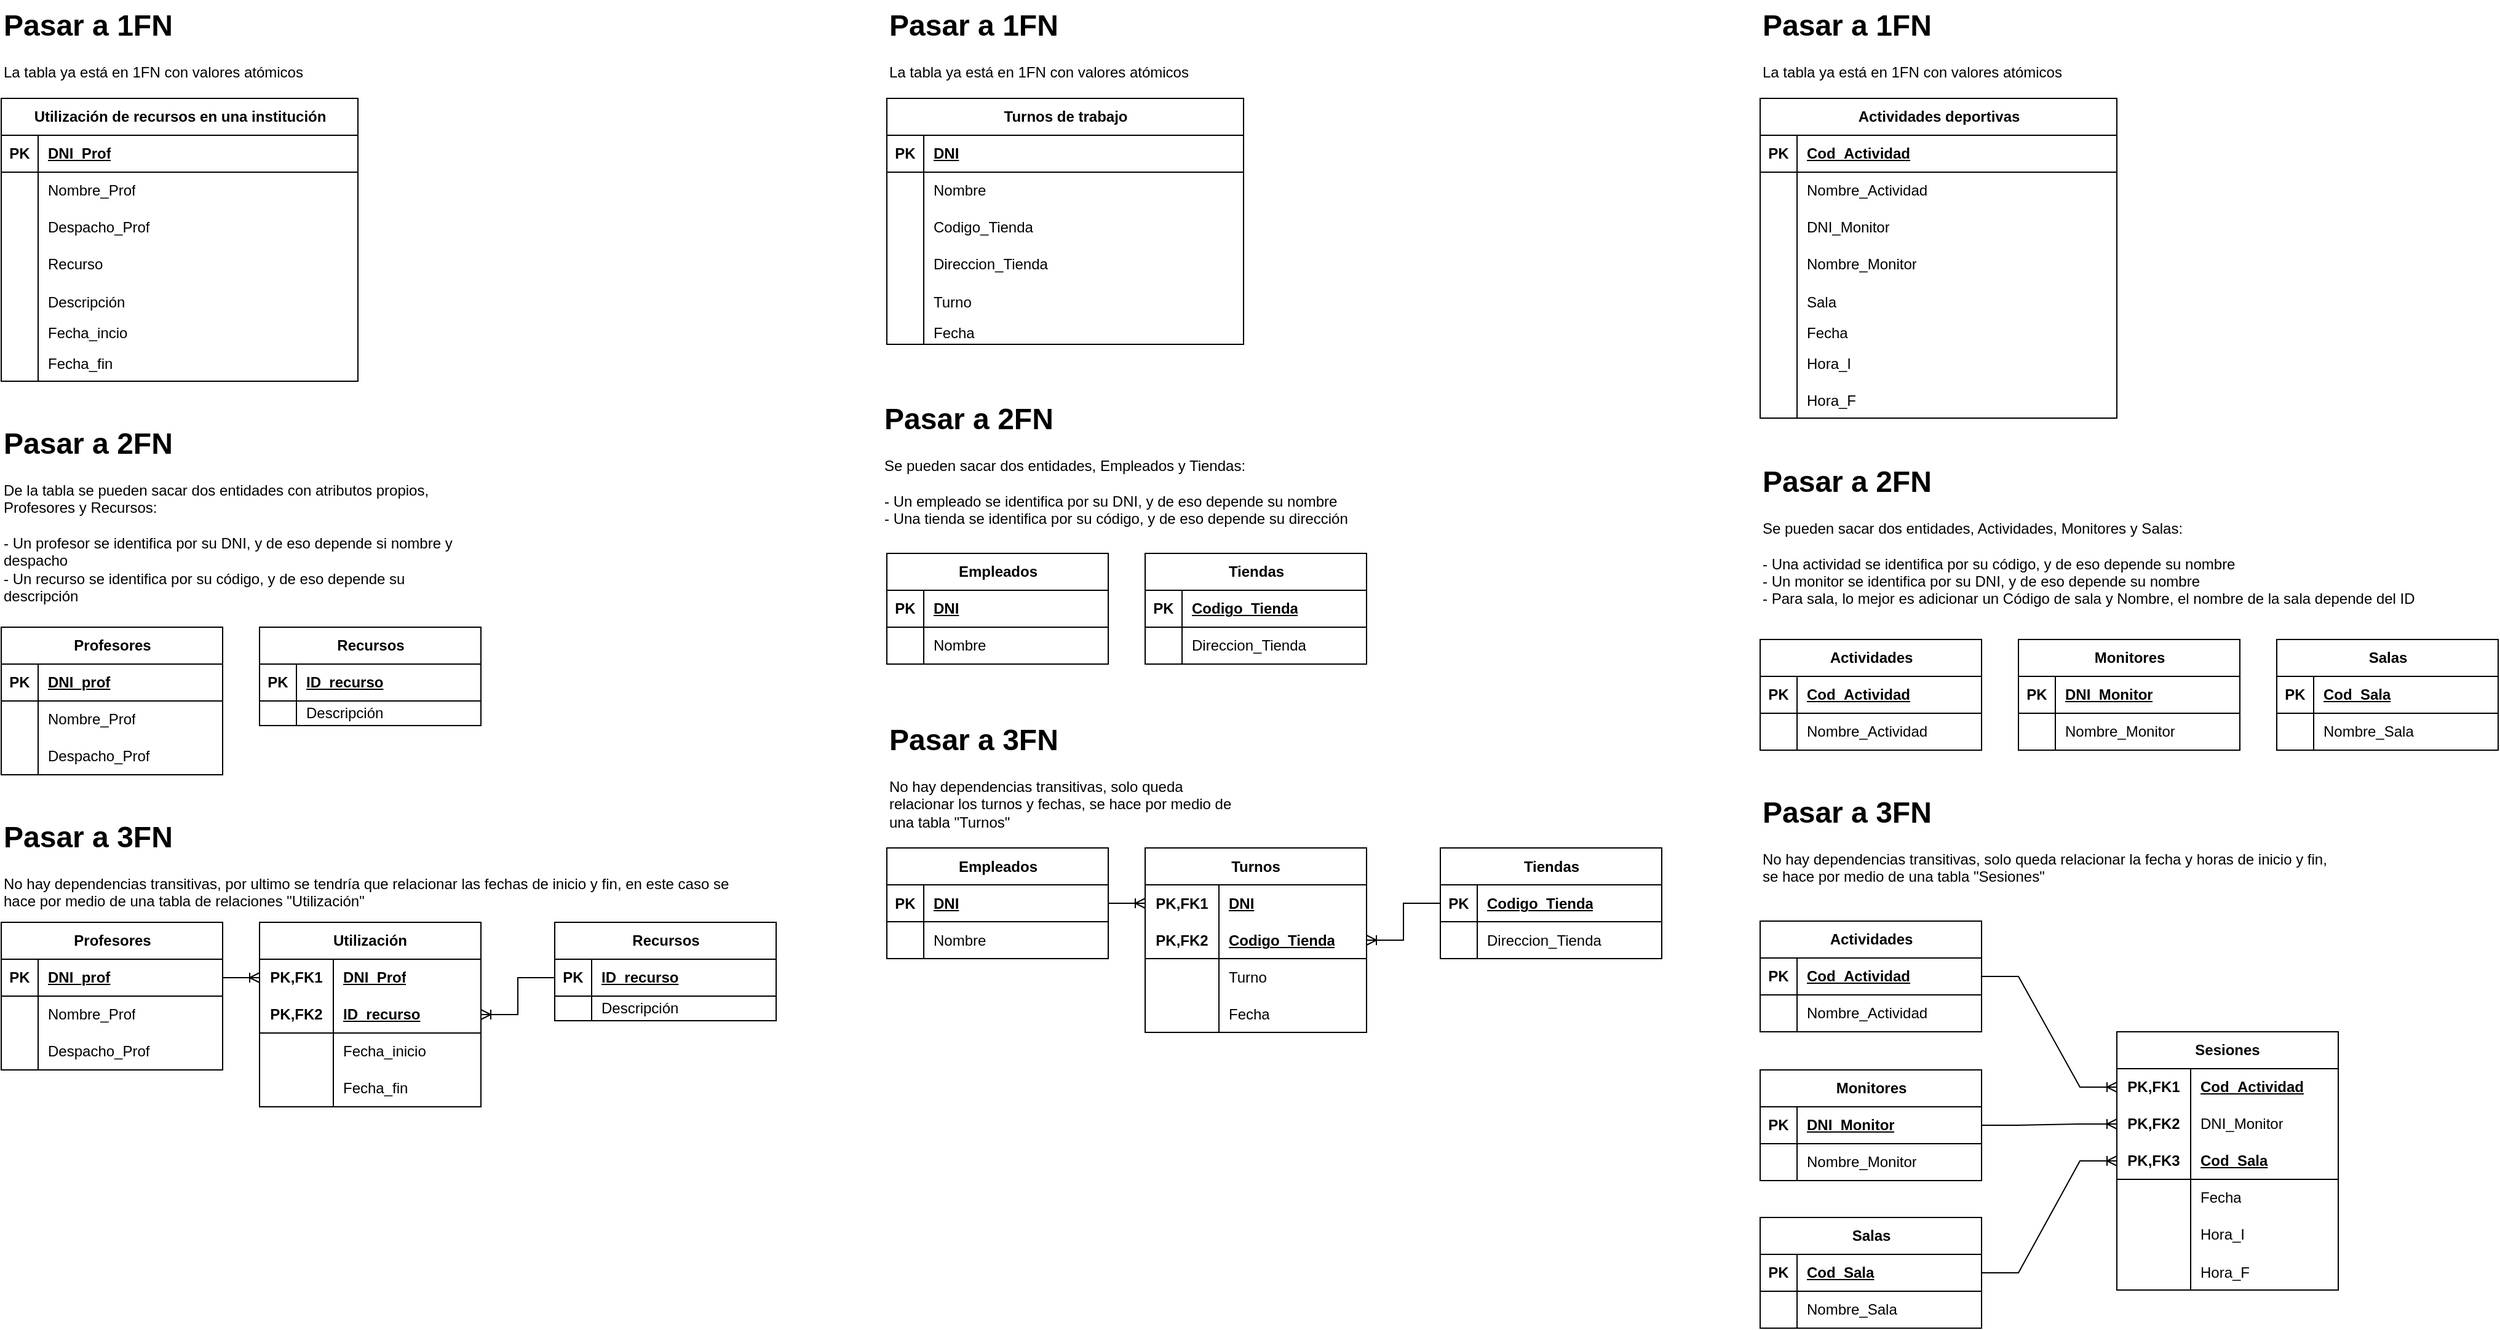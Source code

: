 <mxfile version="28.2.5">
  <diagram name="Página-1" id="A1Lor8uI6U1Xq6UVPwzL">
    <mxGraphModel dx="4116" dy="2220" grid="1" gridSize="10" guides="1" tooltips="1" connect="1" arrows="1" fold="1" page="1" pageScale="1" pageWidth="827" pageHeight="1169" math="0" shadow="0">
      <root>
        <mxCell id="0" />
        <mxCell id="1" parent="0" />
        <mxCell id="NG5RDAMUKD1_XJEUEYzK-1" value="Utilización de recursos en una institución" style="shape=table;startSize=30;container=1;collapsible=1;childLayout=tableLayout;fixedRows=1;rowLines=0;fontStyle=1;align=center;resizeLast=1;html=1;" vertex="1" parent="1">
          <mxGeometry x="330" y="490" width="290" height="230" as="geometry" />
        </mxCell>
        <mxCell id="NG5RDAMUKD1_XJEUEYzK-2" value="" style="shape=tableRow;horizontal=0;startSize=0;swimlaneHead=0;swimlaneBody=0;fillColor=none;collapsible=0;dropTarget=0;points=[[0,0.5],[1,0.5]];portConstraint=eastwest;top=0;left=0;right=0;bottom=1;" vertex="1" parent="NG5RDAMUKD1_XJEUEYzK-1">
          <mxGeometry y="30" width="290" height="30" as="geometry" />
        </mxCell>
        <mxCell id="NG5RDAMUKD1_XJEUEYzK-3" value="PK" style="shape=partialRectangle;connectable=0;fillColor=none;top=0;left=0;bottom=0;right=0;fontStyle=1;overflow=hidden;whiteSpace=wrap;html=1;" vertex="1" parent="NG5RDAMUKD1_XJEUEYzK-2">
          <mxGeometry width="30" height="30" as="geometry">
            <mxRectangle width="30" height="30" as="alternateBounds" />
          </mxGeometry>
        </mxCell>
        <mxCell id="NG5RDAMUKD1_XJEUEYzK-4" value="DNI_Prof" style="shape=partialRectangle;connectable=0;fillColor=none;top=0;left=0;bottom=0;right=0;align=left;spacingLeft=6;fontStyle=5;overflow=hidden;whiteSpace=wrap;html=1;" vertex="1" parent="NG5RDAMUKD1_XJEUEYzK-2">
          <mxGeometry x="30" width="260" height="30" as="geometry">
            <mxRectangle width="260" height="30" as="alternateBounds" />
          </mxGeometry>
        </mxCell>
        <mxCell id="NG5RDAMUKD1_XJEUEYzK-5" value="" style="shape=tableRow;horizontal=0;startSize=0;swimlaneHead=0;swimlaneBody=0;fillColor=none;collapsible=0;dropTarget=0;points=[[0,0.5],[1,0.5]];portConstraint=eastwest;top=0;left=0;right=0;bottom=0;" vertex="1" parent="NG5RDAMUKD1_XJEUEYzK-1">
          <mxGeometry y="60" width="290" height="30" as="geometry" />
        </mxCell>
        <mxCell id="NG5RDAMUKD1_XJEUEYzK-6" value="" style="shape=partialRectangle;connectable=0;fillColor=none;top=0;left=0;bottom=0;right=0;editable=1;overflow=hidden;whiteSpace=wrap;html=1;" vertex="1" parent="NG5RDAMUKD1_XJEUEYzK-5">
          <mxGeometry width="30" height="30" as="geometry">
            <mxRectangle width="30" height="30" as="alternateBounds" />
          </mxGeometry>
        </mxCell>
        <mxCell id="NG5RDAMUKD1_XJEUEYzK-7" value="Nombre_Prof" style="shape=partialRectangle;connectable=0;fillColor=none;top=0;left=0;bottom=0;right=0;align=left;spacingLeft=6;overflow=hidden;whiteSpace=wrap;html=1;" vertex="1" parent="NG5RDAMUKD1_XJEUEYzK-5">
          <mxGeometry x="30" width="260" height="30" as="geometry">
            <mxRectangle width="260" height="30" as="alternateBounds" />
          </mxGeometry>
        </mxCell>
        <mxCell id="NG5RDAMUKD1_XJEUEYzK-8" value="" style="shape=tableRow;horizontal=0;startSize=0;swimlaneHead=0;swimlaneBody=0;fillColor=none;collapsible=0;dropTarget=0;points=[[0,0.5],[1,0.5]];portConstraint=eastwest;top=0;left=0;right=0;bottom=0;" vertex="1" parent="NG5RDAMUKD1_XJEUEYzK-1">
          <mxGeometry y="90" width="290" height="30" as="geometry" />
        </mxCell>
        <mxCell id="NG5RDAMUKD1_XJEUEYzK-9" value="" style="shape=partialRectangle;connectable=0;fillColor=none;top=0;left=0;bottom=0;right=0;editable=1;overflow=hidden;whiteSpace=wrap;html=1;" vertex="1" parent="NG5RDAMUKD1_XJEUEYzK-8">
          <mxGeometry width="30" height="30" as="geometry">
            <mxRectangle width="30" height="30" as="alternateBounds" />
          </mxGeometry>
        </mxCell>
        <mxCell id="NG5RDAMUKD1_XJEUEYzK-10" value="Despacho_Prof" style="shape=partialRectangle;connectable=0;fillColor=none;top=0;left=0;bottom=0;right=0;align=left;spacingLeft=6;overflow=hidden;whiteSpace=wrap;html=1;" vertex="1" parent="NG5RDAMUKD1_XJEUEYzK-8">
          <mxGeometry x="30" width="260" height="30" as="geometry">
            <mxRectangle width="260" height="30" as="alternateBounds" />
          </mxGeometry>
        </mxCell>
        <mxCell id="NG5RDAMUKD1_XJEUEYzK-11" value="" style="shape=tableRow;horizontal=0;startSize=0;swimlaneHead=0;swimlaneBody=0;fillColor=none;collapsible=0;dropTarget=0;points=[[0,0.5],[1,0.5]];portConstraint=eastwest;top=0;left=0;right=0;bottom=0;" vertex="1" parent="NG5RDAMUKD1_XJEUEYzK-1">
          <mxGeometry y="120" width="290" height="30" as="geometry" />
        </mxCell>
        <mxCell id="NG5RDAMUKD1_XJEUEYzK-12" value="" style="shape=partialRectangle;connectable=0;fillColor=none;top=0;left=0;bottom=0;right=0;editable=1;overflow=hidden;whiteSpace=wrap;html=1;" vertex="1" parent="NG5RDAMUKD1_XJEUEYzK-11">
          <mxGeometry width="30" height="30" as="geometry">
            <mxRectangle width="30" height="30" as="alternateBounds" />
          </mxGeometry>
        </mxCell>
        <mxCell id="NG5RDAMUKD1_XJEUEYzK-13" value="Recurso" style="shape=partialRectangle;connectable=0;fillColor=none;top=0;left=0;bottom=0;right=0;align=left;spacingLeft=6;overflow=hidden;whiteSpace=wrap;html=1;" vertex="1" parent="NG5RDAMUKD1_XJEUEYzK-11">
          <mxGeometry x="30" width="260" height="30" as="geometry">
            <mxRectangle width="260" height="30" as="alternateBounds" />
          </mxGeometry>
        </mxCell>
        <mxCell id="NG5RDAMUKD1_XJEUEYzK-14" value="" style="shape=tableRow;horizontal=0;startSize=0;swimlaneHead=0;swimlaneBody=0;fillColor=none;collapsible=0;dropTarget=0;points=[[0,0.5],[1,0.5]];portConstraint=eastwest;top=0;left=0;right=0;bottom=0;" vertex="1" parent="NG5RDAMUKD1_XJEUEYzK-1">
          <mxGeometry y="150" width="290" height="30" as="geometry" />
        </mxCell>
        <mxCell id="NG5RDAMUKD1_XJEUEYzK-15" value="" style="shape=partialRectangle;connectable=0;fillColor=none;top=0;left=0;bottom=0;right=0;editable=1;overflow=hidden;" vertex="1" parent="NG5RDAMUKD1_XJEUEYzK-14">
          <mxGeometry width="30" height="30" as="geometry">
            <mxRectangle width="30" height="30" as="alternateBounds" />
          </mxGeometry>
        </mxCell>
        <mxCell id="NG5RDAMUKD1_XJEUEYzK-16" value="Descripción" style="shape=partialRectangle;connectable=0;fillColor=none;top=0;left=0;bottom=0;right=0;align=left;spacingLeft=6;overflow=hidden;" vertex="1" parent="NG5RDAMUKD1_XJEUEYzK-14">
          <mxGeometry x="30" width="260" height="30" as="geometry">
            <mxRectangle width="260" height="30" as="alternateBounds" />
          </mxGeometry>
        </mxCell>
        <mxCell id="NG5RDAMUKD1_XJEUEYzK-17" value="" style="shape=tableRow;horizontal=0;startSize=0;swimlaneHead=0;swimlaneBody=0;fillColor=none;collapsible=0;dropTarget=0;points=[[0,0.5],[1,0.5]];portConstraint=eastwest;top=0;left=0;right=0;bottom=0;" vertex="1" parent="NG5RDAMUKD1_XJEUEYzK-1">
          <mxGeometry y="180" width="290" height="20" as="geometry" />
        </mxCell>
        <mxCell id="NG5RDAMUKD1_XJEUEYzK-18" value="" style="shape=partialRectangle;connectable=0;fillColor=none;top=0;left=0;bottom=0;right=0;editable=1;overflow=hidden;" vertex="1" parent="NG5RDAMUKD1_XJEUEYzK-17">
          <mxGeometry width="30" height="20" as="geometry">
            <mxRectangle width="30" height="20" as="alternateBounds" />
          </mxGeometry>
        </mxCell>
        <mxCell id="NG5RDAMUKD1_XJEUEYzK-19" value="Fecha_incio" style="shape=partialRectangle;connectable=0;fillColor=none;top=0;left=0;bottom=0;right=0;align=left;spacingLeft=6;overflow=hidden;" vertex="1" parent="NG5RDAMUKD1_XJEUEYzK-17">
          <mxGeometry x="30" width="260" height="20" as="geometry">
            <mxRectangle width="260" height="20" as="alternateBounds" />
          </mxGeometry>
        </mxCell>
        <mxCell id="NG5RDAMUKD1_XJEUEYzK-20" value="" style="shape=tableRow;horizontal=0;startSize=0;swimlaneHead=0;swimlaneBody=0;fillColor=none;collapsible=0;dropTarget=0;points=[[0,0.5],[1,0.5]];portConstraint=eastwest;top=0;left=0;right=0;bottom=0;" vertex="1" parent="NG5RDAMUKD1_XJEUEYzK-1">
          <mxGeometry y="200" width="290" height="30" as="geometry" />
        </mxCell>
        <mxCell id="NG5RDAMUKD1_XJEUEYzK-21" value="" style="shape=partialRectangle;connectable=0;fillColor=none;top=0;left=0;bottom=0;right=0;editable=1;overflow=hidden;" vertex="1" parent="NG5RDAMUKD1_XJEUEYzK-20">
          <mxGeometry width="30" height="30" as="geometry">
            <mxRectangle width="30" height="30" as="alternateBounds" />
          </mxGeometry>
        </mxCell>
        <mxCell id="NG5RDAMUKD1_XJEUEYzK-22" value="Fecha_fin" style="shape=partialRectangle;connectable=0;fillColor=none;top=0;left=0;bottom=0;right=0;align=left;spacingLeft=6;overflow=hidden;" vertex="1" parent="NG5RDAMUKD1_XJEUEYzK-20">
          <mxGeometry x="30" width="260" height="30" as="geometry">
            <mxRectangle width="260" height="30" as="alternateBounds" />
          </mxGeometry>
        </mxCell>
        <mxCell id="NG5RDAMUKD1_XJEUEYzK-26" value="&lt;h1 style=&quot;margin-top: 0px;&quot;&gt;Pasar a 2FN&lt;/h1&gt;&lt;div&gt;De la tabla se pueden sacar dos entidades con atributos propios, Profesores y Recursos:&lt;/div&gt;&lt;div&gt;&lt;br&gt;&lt;/div&gt;&lt;div&gt;- Un profesor se identifica por su DNI, y de eso depende si nombre y despacho&lt;/div&gt;&lt;div&gt;- Un recurso se identifica por su código, y de eso depende su descripción&lt;/div&gt;&lt;p&gt;&lt;br&gt;&lt;/p&gt;" style="text;html=1;whiteSpace=wrap;overflow=hidden;rounded=0;" vertex="1" parent="1">
          <mxGeometry x="330" y="750" width="390" height="150" as="geometry" />
        </mxCell>
        <mxCell id="NG5RDAMUKD1_XJEUEYzK-27" value="&lt;h1 style=&quot;margin-top: 0px;&quot;&gt;Pasar a 1FN&lt;/h1&gt;&lt;div&gt;La tabla ya está en 1FN con valores atómicos&lt;/div&gt;&lt;p&gt;&lt;br&gt;&lt;/p&gt;" style="text;html=1;whiteSpace=wrap;overflow=hidden;rounded=0;" vertex="1" parent="1">
          <mxGeometry x="330" y="410" width="290" height="120" as="geometry" />
        </mxCell>
        <mxCell id="NG5RDAMUKD1_XJEUEYzK-28" value="Profesores" style="shape=table;startSize=30;container=1;collapsible=1;childLayout=tableLayout;fixedRows=1;rowLines=0;fontStyle=1;align=center;resizeLast=1;html=1;" vertex="1" parent="1">
          <mxGeometry x="330" y="920" width="180" height="120" as="geometry" />
        </mxCell>
        <mxCell id="NG5RDAMUKD1_XJEUEYzK-29" value="" style="shape=tableRow;horizontal=0;startSize=0;swimlaneHead=0;swimlaneBody=0;fillColor=none;collapsible=0;dropTarget=0;points=[[0,0.5],[1,0.5]];portConstraint=eastwest;top=0;left=0;right=0;bottom=1;" vertex="1" parent="NG5RDAMUKD1_XJEUEYzK-28">
          <mxGeometry y="30" width="180" height="30" as="geometry" />
        </mxCell>
        <mxCell id="NG5RDAMUKD1_XJEUEYzK-30" value="PK" style="shape=partialRectangle;connectable=0;fillColor=none;top=0;left=0;bottom=0;right=0;fontStyle=1;overflow=hidden;whiteSpace=wrap;html=1;" vertex="1" parent="NG5RDAMUKD1_XJEUEYzK-29">
          <mxGeometry width="30" height="30" as="geometry">
            <mxRectangle width="30" height="30" as="alternateBounds" />
          </mxGeometry>
        </mxCell>
        <mxCell id="NG5RDAMUKD1_XJEUEYzK-31" value="DNI_prof" style="shape=partialRectangle;connectable=0;fillColor=none;top=0;left=0;bottom=0;right=0;align=left;spacingLeft=6;fontStyle=5;overflow=hidden;whiteSpace=wrap;html=1;" vertex="1" parent="NG5RDAMUKD1_XJEUEYzK-29">
          <mxGeometry x="30" width="150" height="30" as="geometry">
            <mxRectangle width="150" height="30" as="alternateBounds" />
          </mxGeometry>
        </mxCell>
        <mxCell id="NG5RDAMUKD1_XJEUEYzK-32" value="" style="shape=tableRow;horizontal=0;startSize=0;swimlaneHead=0;swimlaneBody=0;fillColor=none;collapsible=0;dropTarget=0;points=[[0,0.5],[1,0.5]];portConstraint=eastwest;top=0;left=0;right=0;bottom=0;" vertex="1" parent="NG5RDAMUKD1_XJEUEYzK-28">
          <mxGeometry y="60" width="180" height="30" as="geometry" />
        </mxCell>
        <mxCell id="NG5RDAMUKD1_XJEUEYzK-33" value="" style="shape=partialRectangle;connectable=0;fillColor=none;top=0;left=0;bottom=0;right=0;editable=1;overflow=hidden;whiteSpace=wrap;html=1;" vertex="1" parent="NG5RDAMUKD1_XJEUEYzK-32">
          <mxGeometry width="30" height="30" as="geometry">
            <mxRectangle width="30" height="30" as="alternateBounds" />
          </mxGeometry>
        </mxCell>
        <mxCell id="NG5RDAMUKD1_XJEUEYzK-34" value="Nombre_Prof" style="shape=partialRectangle;connectable=0;fillColor=none;top=0;left=0;bottom=0;right=0;align=left;spacingLeft=6;overflow=hidden;whiteSpace=wrap;html=1;" vertex="1" parent="NG5RDAMUKD1_XJEUEYzK-32">
          <mxGeometry x="30" width="150" height="30" as="geometry">
            <mxRectangle width="150" height="30" as="alternateBounds" />
          </mxGeometry>
        </mxCell>
        <mxCell id="NG5RDAMUKD1_XJEUEYzK-35" value="" style="shape=tableRow;horizontal=0;startSize=0;swimlaneHead=0;swimlaneBody=0;fillColor=none;collapsible=0;dropTarget=0;points=[[0,0.5],[1,0.5]];portConstraint=eastwest;top=0;left=0;right=0;bottom=0;" vertex="1" parent="NG5RDAMUKD1_XJEUEYzK-28">
          <mxGeometry y="90" width="180" height="30" as="geometry" />
        </mxCell>
        <mxCell id="NG5RDAMUKD1_XJEUEYzK-36" value="" style="shape=partialRectangle;connectable=0;fillColor=none;top=0;left=0;bottom=0;right=0;editable=1;overflow=hidden;whiteSpace=wrap;html=1;" vertex="1" parent="NG5RDAMUKD1_XJEUEYzK-35">
          <mxGeometry width="30" height="30" as="geometry">
            <mxRectangle width="30" height="30" as="alternateBounds" />
          </mxGeometry>
        </mxCell>
        <mxCell id="NG5RDAMUKD1_XJEUEYzK-37" value="Despacho_Prof" style="shape=partialRectangle;connectable=0;fillColor=none;top=0;left=0;bottom=0;right=0;align=left;spacingLeft=6;overflow=hidden;whiteSpace=wrap;html=1;" vertex="1" parent="NG5RDAMUKD1_XJEUEYzK-35">
          <mxGeometry x="30" width="150" height="30" as="geometry">
            <mxRectangle width="150" height="30" as="alternateBounds" />
          </mxGeometry>
        </mxCell>
        <mxCell id="NG5RDAMUKD1_XJEUEYzK-41" value="Recursos" style="shape=table;startSize=30;container=1;collapsible=1;childLayout=tableLayout;fixedRows=1;rowLines=0;fontStyle=1;align=center;resizeLast=1;html=1;" vertex="1" parent="1">
          <mxGeometry x="540" y="920" width="180" height="80.0" as="geometry" />
        </mxCell>
        <mxCell id="NG5RDAMUKD1_XJEUEYzK-42" value="" style="shape=tableRow;horizontal=0;startSize=0;swimlaneHead=0;swimlaneBody=0;fillColor=none;collapsible=0;dropTarget=0;points=[[0,0.5],[1,0.5]];portConstraint=eastwest;top=0;left=0;right=0;bottom=1;" vertex="1" parent="NG5RDAMUKD1_XJEUEYzK-41">
          <mxGeometry y="30" width="180" height="30" as="geometry" />
        </mxCell>
        <mxCell id="NG5RDAMUKD1_XJEUEYzK-43" value="PK" style="shape=partialRectangle;connectable=0;fillColor=none;top=0;left=0;bottom=0;right=0;fontStyle=1;overflow=hidden;whiteSpace=wrap;html=1;" vertex="1" parent="NG5RDAMUKD1_XJEUEYzK-42">
          <mxGeometry width="30" height="30" as="geometry">
            <mxRectangle width="30" height="30" as="alternateBounds" />
          </mxGeometry>
        </mxCell>
        <mxCell id="NG5RDAMUKD1_XJEUEYzK-44" value="ID_recurso" style="shape=partialRectangle;connectable=0;fillColor=none;top=0;left=0;bottom=0;right=0;align=left;spacingLeft=6;fontStyle=5;overflow=hidden;whiteSpace=wrap;html=1;" vertex="1" parent="NG5RDAMUKD1_XJEUEYzK-42">
          <mxGeometry x="30" width="150" height="30" as="geometry">
            <mxRectangle width="150" height="30" as="alternateBounds" />
          </mxGeometry>
        </mxCell>
        <mxCell id="NG5RDAMUKD1_XJEUEYzK-45" value="" style="shape=tableRow;horizontal=0;startSize=0;swimlaneHead=0;swimlaneBody=0;fillColor=none;collapsible=0;dropTarget=0;points=[[0,0.5],[1,0.5]];portConstraint=eastwest;top=0;left=0;right=0;bottom=0;" vertex="1" parent="NG5RDAMUKD1_XJEUEYzK-41">
          <mxGeometry y="60" width="180" height="20" as="geometry" />
        </mxCell>
        <mxCell id="NG5RDAMUKD1_XJEUEYzK-46" value="" style="shape=partialRectangle;connectable=0;fillColor=none;top=0;left=0;bottom=0;right=0;editable=1;overflow=hidden;whiteSpace=wrap;html=1;" vertex="1" parent="NG5RDAMUKD1_XJEUEYzK-45">
          <mxGeometry width="30" height="20" as="geometry">
            <mxRectangle width="30" height="20" as="alternateBounds" />
          </mxGeometry>
        </mxCell>
        <mxCell id="NG5RDAMUKD1_XJEUEYzK-47" value="Descripción" style="shape=partialRectangle;connectable=0;fillColor=none;top=0;left=0;bottom=0;right=0;align=left;spacingLeft=6;overflow=hidden;whiteSpace=wrap;html=1;" vertex="1" parent="NG5RDAMUKD1_XJEUEYzK-45">
          <mxGeometry x="30" width="150" height="20" as="geometry">
            <mxRectangle width="150" height="20" as="alternateBounds" />
          </mxGeometry>
        </mxCell>
        <mxCell id="NG5RDAMUKD1_XJEUEYzK-51" value="&lt;h1 style=&quot;margin-top: 0px;&quot;&gt;Pasar a 3FN&lt;/h1&gt;&lt;div&gt;No hay dependencias transitivas, por ultimo se tendría que relacionar las fechas de inicio y fin, en este caso se hace por medio de una tabla de relaciones &quot;Utilización&quot;&lt;/div&gt;&lt;p&gt;&lt;br&gt;&lt;/p&gt;" style="text;html=1;whiteSpace=wrap;overflow=hidden;rounded=0;" vertex="1" parent="1">
          <mxGeometry x="330" y="1070" width="620" height="150" as="geometry" />
        </mxCell>
        <mxCell id="NG5RDAMUKD1_XJEUEYzK-52" value="Profesores" style="shape=table;startSize=30;container=1;collapsible=1;childLayout=tableLayout;fixedRows=1;rowLines=0;fontStyle=1;align=center;resizeLast=1;html=1;" vertex="1" parent="1">
          <mxGeometry x="330" y="1160" width="180" height="120" as="geometry" />
        </mxCell>
        <mxCell id="NG5RDAMUKD1_XJEUEYzK-53" value="" style="shape=tableRow;horizontal=0;startSize=0;swimlaneHead=0;swimlaneBody=0;fillColor=none;collapsible=0;dropTarget=0;points=[[0,0.5],[1,0.5]];portConstraint=eastwest;top=0;left=0;right=0;bottom=1;" vertex="1" parent="NG5RDAMUKD1_XJEUEYzK-52">
          <mxGeometry y="30" width="180" height="30" as="geometry" />
        </mxCell>
        <mxCell id="NG5RDAMUKD1_XJEUEYzK-54" value="PK" style="shape=partialRectangle;connectable=0;fillColor=none;top=0;left=0;bottom=0;right=0;fontStyle=1;overflow=hidden;whiteSpace=wrap;html=1;" vertex="1" parent="NG5RDAMUKD1_XJEUEYzK-53">
          <mxGeometry width="30" height="30" as="geometry">
            <mxRectangle width="30" height="30" as="alternateBounds" />
          </mxGeometry>
        </mxCell>
        <mxCell id="NG5RDAMUKD1_XJEUEYzK-55" value="DNI_prof" style="shape=partialRectangle;connectable=0;fillColor=none;top=0;left=0;bottom=0;right=0;align=left;spacingLeft=6;fontStyle=5;overflow=hidden;whiteSpace=wrap;html=1;" vertex="1" parent="NG5RDAMUKD1_XJEUEYzK-53">
          <mxGeometry x="30" width="150" height="30" as="geometry">
            <mxRectangle width="150" height="30" as="alternateBounds" />
          </mxGeometry>
        </mxCell>
        <mxCell id="NG5RDAMUKD1_XJEUEYzK-56" value="" style="shape=tableRow;horizontal=0;startSize=0;swimlaneHead=0;swimlaneBody=0;fillColor=none;collapsible=0;dropTarget=0;points=[[0,0.5],[1,0.5]];portConstraint=eastwest;top=0;left=0;right=0;bottom=0;" vertex="1" parent="NG5RDAMUKD1_XJEUEYzK-52">
          <mxGeometry y="60" width="180" height="30" as="geometry" />
        </mxCell>
        <mxCell id="NG5RDAMUKD1_XJEUEYzK-57" value="" style="shape=partialRectangle;connectable=0;fillColor=none;top=0;left=0;bottom=0;right=0;editable=1;overflow=hidden;whiteSpace=wrap;html=1;" vertex="1" parent="NG5RDAMUKD1_XJEUEYzK-56">
          <mxGeometry width="30" height="30" as="geometry">
            <mxRectangle width="30" height="30" as="alternateBounds" />
          </mxGeometry>
        </mxCell>
        <mxCell id="NG5RDAMUKD1_XJEUEYzK-58" value="Nombre_Prof" style="shape=partialRectangle;connectable=0;fillColor=none;top=0;left=0;bottom=0;right=0;align=left;spacingLeft=6;overflow=hidden;whiteSpace=wrap;html=1;" vertex="1" parent="NG5RDAMUKD1_XJEUEYzK-56">
          <mxGeometry x="30" width="150" height="30" as="geometry">
            <mxRectangle width="150" height="30" as="alternateBounds" />
          </mxGeometry>
        </mxCell>
        <mxCell id="NG5RDAMUKD1_XJEUEYzK-59" value="" style="shape=tableRow;horizontal=0;startSize=0;swimlaneHead=0;swimlaneBody=0;fillColor=none;collapsible=0;dropTarget=0;points=[[0,0.5],[1,0.5]];portConstraint=eastwest;top=0;left=0;right=0;bottom=0;" vertex="1" parent="NG5RDAMUKD1_XJEUEYzK-52">
          <mxGeometry y="90" width="180" height="30" as="geometry" />
        </mxCell>
        <mxCell id="NG5RDAMUKD1_XJEUEYzK-60" value="" style="shape=partialRectangle;connectable=0;fillColor=none;top=0;left=0;bottom=0;right=0;editable=1;overflow=hidden;whiteSpace=wrap;html=1;" vertex="1" parent="NG5RDAMUKD1_XJEUEYzK-59">
          <mxGeometry width="30" height="30" as="geometry">
            <mxRectangle width="30" height="30" as="alternateBounds" />
          </mxGeometry>
        </mxCell>
        <mxCell id="NG5RDAMUKD1_XJEUEYzK-61" value="Despacho_Prof" style="shape=partialRectangle;connectable=0;fillColor=none;top=0;left=0;bottom=0;right=0;align=left;spacingLeft=6;overflow=hidden;whiteSpace=wrap;html=1;" vertex="1" parent="NG5RDAMUKD1_XJEUEYzK-59">
          <mxGeometry x="30" width="150" height="30" as="geometry">
            <mxRectangle width="150" height="30" as="alternateBounds" />
          </mxGeometry>
        </mxCell>
        <mxCell id="NG5RDAMUKD1_XJEUEYzK-69" value="Recursos" style="shape=table;startSize=30;container=1;collapsible=1;childLayout=tableLayout;fixedRows=1;rowLines=0;fontStyle=1;align=center;resizeLast=1;html=1;" vertex="1" parent="1">
          <mxGeometry x="780" y="1160" width="180" height="80.0" as="geometry" />
        </mxCell>
        <mxCell id="NG5RDAMUKD1_XJEUEYzK-70" value="" style="shape=tableRow;horizontal=0;startSize=0;swimlaneHead=0;swimlaneBody=0;fillColor=none;collapsible=0;dropTarget=0;points=[[0,0.5],[1,0.5]];portConstraint=eastwest;top=0;left=0;right=0;bottom=1;" vertex="1" parent="NG5RDAMUKD1_XJEUEYzK-69">
          <mxGeometry y="30" width="180" height="30" as="geometry" />
        </mxCell>
        <mxCell id="NG5RDAMUKD1_XJEUEYzK-71" value="PK" style="shape=partialRectangle;connectable=0;fillColor=none;top=0;left=0;bottom=0;right=0;fontStyle=1;overflow=hidden;whiteSpace=wrap;html=1;" vertex="1" parent="NG5RDAMUKD1_XJEUEYzK-70">
          <mxGeometry width="30" height="30" as="geometry">
            <mxRectangle width="30" height="30" as="alternateBounds" />
          </mxGeometry>
        </mxCell>
        <mxCell id="NG5RDAMUKD1_XJEUEYzK-72" value="ID_recurso" style="shape=partialRectangle;connectable=0;fillColor=none;top=0;left=0;bottom=0;right=0;align=left;spacingLeft=6;fontStyle=5;overflow=hidden;whiteSpace=wrap;html=1;" vertex="1" parent="NG5RDAMUKD1_XJEUEYzK-70">
          <mxGeometry x="30" width="150" height="30" as="geometry">
            <mxRectangle width="150" height="30" as="alternateBounds" />
          </mxGeometry>
        </mxCell>
        <mxCell id="NG5RDAMUKD1_XJEUEYzK-73" value="" style="shape=tableRow;horizontal=0;startSize=0;swimlaneHead=0;swimlaneBody=0;fillColor=none;collapsible=0;dropTarget=0;points=[[0,0.5],[1,0.5]];portConstraint=eastwest;top=0;left=0;right=0;bottom=0;" vertex="1" parent="NG5RDAMUKD1_XJEUEYzK-69">
          <mxGeometry y="60" width="180" height="20" as="geometry" />
        </mxCell>
        <mxCell id="NG5RDAMUKD1_XJEUEYzK-74" value="" style="shape=partialRectangle;connectable=0;fillColor=none;top=0;left=0;bottom=0;right=0;editable=1;overflow=hidden;whiteSpace=wrap;html=1;" vertex="1" parent="NG5RDAMUKD1_XJEUEYzK-73">
          <mxGeometry width="30" height="20" as="geometry">
            <mxRectangle width="30" height="20" as="alternateBounds" />
          </mxGeometry>
        </mxCell>
        <mxCell id="NG5RDAMUKD1_XJEUEYzK-75" value="Descripción" style="shape=partialRectangle;connectable=0;fillColor=none;top=0;left=0;bottom=0;right=0;align=left;spacingLeft=6;overflow=hidden;whiteSpace=wrap;html=1;" vertex="1" parent="NG5RDAMUKD1_XJEUEYzK-73">
          <mxGeometry x="30" width="150" height="20" as="geometry">
            <mxRectangle width="150" height="20" as="alternateBounds" />
          </mxGeometry>
        </mxCell>
        <mxCell id="NG5RDAMUKD1_XJEUEYzK-79" value="Utilización" style="shape=table;startSize=30;container=1;collapsible=1;childLayout=tableLayout;fixedRows=1;rowLines=0;fontStyle=1;align=center;resizeLast=1;html=1;whiteSpace=wrap;" vertex="1" parent="1">
          <mxGeometry x="540" y="1160" width="180" height="150" as="geometry" />
        </mxCell>
        <mxCell id="NG5RDAMUKD1_XJEUEYzK-80" value="" style="shape=tableRow;horizontal=0;startSize=0;swimlaneHead=0;swimlaneBody=0;fillColor=none;collapsible=0;dropTarget=0;points=[[0,0.5],[1,0.5]];portConstraint=eastwest;top=0;left=0;right=0;bottom=0;html=1;" vertex="1" parent="NG5RDAMUKD1_XJEUEYzK-79">
          <mxGeometry y="30" width="180" height="30" as="geometry" />
        </mxCell>
        <mxCell id="NG5RDAMUKD1_XJEUEYzK-81" value="PK,FK1" style="shape=partialRectangle;connectable=0;fillColor=none;top=0;left=0;bottom=0;right=0;fontStyle=1;overflow=hidden;html=1;whiteSpace=wrap;" vertex="1" parent="NG5RDAMUKD1_XJEUEYzK-80">
          <mxGeometry width="60" height="30" as="geometry">
            <mxRectangle width="60" height="30" as="alternateBounds" />
          </mxGeometry>
        </mxCell>
        <mxCell id="NG5RDAMUKD1_XJEUEYzK-82" value="DNI_Prof" style="shape=partialRectangle;connectable=0;fillColor=none;top=0;left=0;bottom=0;right=0;align=left;spacingLeft=6;fontStyle=5;overflow=hidden;html=1;whiteSpace=wrap;" vertex="1" parent="NG5RDAMUKD1_XJEUEYzK-80">
          <mxGeometry x="60" width="120" height="30" as="geometry">
            <mxRectangle width="120" height="30" as="alternateBounds" />
          </mxGeometry>
        </mxCell>
        <mxCell id="NG5RDAMUKD1_XJEUEYzK-83" value="" style="shape=tableRow;horizontal=0;startSize=0;swimlaneHead=0;swimlaneBody=0;fillColor=none;collapsible=0;dropTarget=0;points=[[0,0.5],[1,0.5]];portConstraint=eastwest;top=0;left=0;right=0;bottom=1;html=1;" vertex="1" parent="NG5RDAMUKD1_XJEUEYzK-79">
          <mxGeometry y="60" width="180" height="30" as="geometry" />
        </mxCell>
        <mxCell id="NG5RDAMUKD1_XJEUEYzK-84" value="PK,FK2" style="shape=partialRectangle;connectable=0;fillColor=none;top=0;left=0;bottom=0;right=0;fontStyle=1;overflow=hidden;html=1;whiteSpace=wrap;" vertex="1" parent="NG5RDAMUKD1_XJEUEYzK-83">
          <mxGeometry width="60" height="30" as="geometry">
            <mxRectangle width="60" height="30" as="alternateBounds" />
          </mxGeometry>
        </mxCell>
        <mxCell id="NG5RDAMUKD1_XJEUEYzK-85" value="ID_recurso" style="shape=partialRectangle;connectable=0;fillColor=none;top=0;left=0;bottom=0;right=0;align=left;spacingLeft=6;fontStyle=5;overflow=hidden;html=1;whiteSpace=wrap;" vertex="1" parent="NG5RDAMUKD1_XJEUEYzK-83">
          <mxGeometry x="60" width="120" height="30" as="geometry">
            <mxRectangle width="120" height="30" as="alternateBounds" />
          </mxGeometry>
        </mxCell>
        <mxCell id="NG5RDAMUKD1_XJEUEYzK-86" value="" style="shape=tableRow;horizontal=0;startSize=0;swimlaneHead=0;swimlaneBody=0;fillColor=none;collapsible=0;dropTarget=0;points=[[0,0.5],[1,0.5]];portConstraint=eastwest;top=0;left=0;right=0;bottom=0;html=1;" vertex="1" parent="NG5RDAMUKD1_XJEUEYzK-79">
          <mxGeometry y="90" width="180" height="30" as="geometry" />
        </mxCell>
        <mxCell id="NG5RDAMUKD1_XJEUEYzK-87" value="" style="shape=partialRectangle;connectable=0;fillColor=none;top=0;left=0;bottom=0;right=0;editable=1;overflow=hidden;html=1;whiteSpace=wrap;" vertex="1" parent="NG5RDAMUKD1_XJEUEYzK-86">
          <mxGeometry width="60" height="30" as="geometry">
            <mxRectangle width="60" height="30" as="alternateBounds" />
          </mxGeometry>
        </mxCell>
        <mxCell id="NG5RDAMUKD1_XJEUEYzK-88" value="Fecha_inicio" style="shape=partialRectangle;connectable=0;fillColor=none;top=0;left=0;bottom=0;right=0;align=left;spacingLeft=6;overflow=hidden;html=1;whiteSpace=wrap;" vertex="1" parent="NG5RDAMUKD1_XJEUEYzK-86">
          <mxGeometry x="60" width="120" height="30" as="geometry">
            <mxRectangle width="120" height="30" as="alternateBounds" />
          </mxGeometry>
        </mxCell>
        <mxCell id="NG5RDAMUKD1_XJEUEYzK-89" value="" style="shape=tableRow;horizontal=0;startSize=0;swimlaneHead=0;swimlaneBody=0;fillColor=none;collapsible=0;dropTarget=0;points=[[0,0.5],[1,0.5]];portConstraint=eastwest;top=0;left=0;right=0;bottom=0;html=1;" vertex="1" parent="NG5RDAMUKD1_XJEUEYzK-79">
          <mxGeometry y="120" width="180" height="30" as="geometry" />
        </mxCell>
        <mxCell id="NG5RDAMUKD1_XJEUEYzK-90" value="" style="shape=partialRectangle;connectable=0;fillColor=none;top=0;left=0;bottom=0;right=0;editable=1;overflow=hidden;html=1;whiteSpace=wrap;" vertex="1" parent="NG5RDAMUKD1_XJEUEYzK-89">
          <mxGeometry width="60" height="30" as="geometry">
            <mxRectangle width="60" height="30" as="alternateBounds" />
          </mxGeometry>
        </mxCell>
        <mxCell id="NG5RDAMUKD1_XJEUEYzK-91" value="Fecha_fin" style="shape=partialRectangle;connectable=0;fillColor=none;top=0;left=0;bottom=0;right=0;align=left;spacingLeft=6;overflow=hidden;html=1;whiteSpace=wrap;" vertex="1" parent="NG5RDAMUKD1_XJEUEYzK-89">
          <mxGeometry x="60" width="120" height="30" as="geometry">
            <mxRectangle width="120" height="30" as="alternateBounds" />
          </mxGeometry>
        </mxCell>
        <mxCell id="NG5RDAMUKD1_XJEUEYzK-92" value="" style="edgeStyle=entityRelationEdgeStyle;fontSize=12;html=1;endArrow=ERoneToMany;rounded=0;exitX=1;exitY=0.5;exitDx=0;exitDy=0;entryX=0;entryY=0.5;entryDx=0;entryDy=0;" edge="1" parent="1" source="NG5RDAMUKD1_XJEUEYzK-53" target="NG5RDAMUKD1_XJEUEYzK-80">
          <mxGeometry width="100" height="100" relative="1" as="geometry">
            <mxPoint x="610" y="1200" as="sourcePoint" />
            <mxPoint x="710" y="1100" as="targetPoint" />
          </mxGeometry>
        </mxCell>
        <mxCell id="NG5RDAMUKD1_XJEUEYzK-94" value="" style="edgeStyle=entityRelationEdgeStyle;fontSize=12;html=1;endArrow=ERoneToMany;rounded=0;entryX=1;entryY=0.5;entryDx=0;entryDy=0;exitX=0;exitY=0.5;exitDx=0;exitDy=0;" edge="1" parent="1" source="NG5RDAMUKD1_XJEUEYzK-70" target="NG5RDAMUKD1_XJEUEYzK-83">
          <mxGeometry width="100" height="100" relative="1" as="geometry">
            <mxPoint x="610" y="1200" as="sourcePoint" />
            <mxPoint x="710" y="1100" as="targetPoint" />
            <Array as="points">
              <mxPoint x="720" y="1230" />
            </Array>
          </mxGeometry>
        </mxCell>
        <mxCell id="NG5RDAMUKD1_XJEUEYzK-96" value="&lt;h1 style=&quot;margin-top: 0px;&quot;&gt;Pasar a 1FN&lt;/h1&gt;&lt;div&gt;La tabla ya está en 1FN con valores atómicos&lt;/div&gt;&lt;p&gt;&lt;br&gt;&lt;/p&gt;" style="text;html=1;whiteSpace=wrap;overflow=hidden;rounded=0;" vertex="1" parent="1">
          <mxGeometry x="1050" y="410" width="290" height="120" as="geometry" />
        </mxCell>
        <mxCell id="NG5RDAMUKD1_XJEUEYzK-97" value="Turnos de trabajo" style="shape=table;startSize=30;container=1;collapsible=1;childLayout=tableLayout;fixedRows=1;rowLines=0;fontStyle=1;align=center;resizeLast=1;html=1;" vertex="1" parent="1">
          <mxGeometry x="1050" y="490" width="290" height="200" as="geometry" />
        </mxCell>
        <mxCell id="NG5RDAMUKD1_XJEUEYzK-98" value="" style="shape=tableRow;horizontal=0;startSize=0;swimlaneHead=0;swimlaneBody=0;fillColor=none;collapsible=0;dropTarget=0;points=[[0,0.5],[1,0.5]];portConstraint=eastwest;top=0;left=0;right=0;bottom=1;" vertex="1" parent="NG5RDAMUKD1_XJEUEYzK-97">
          <mxGeometry y="30" width="290" height="30" as="geometry" />
        </mxCell>
        <mxCell id="NG5RDAMUKD1_XJEUEYzK-99" value="PK" style="shape=partialRectangle;connectable=0;fillColor=none;top=0;left=0;bottom=0;right=0;fontStyle=1;overflow=hidden;whiteSpace=wrap;html=1;" vertex="1" parent="NG5RDAMUKD1_XJEUEYzK-98">
          <mxGeometry width="30" height="30" as="geometry">
            <mxRectangle width="30" height="30" as="alternateBounds" />
          </mxGeometry>
        </mxCell>
        <mxCell id="NG5RDAMUKD1_XJEUEYzK-100" value="DNI" style="shape=partialRectangle;connectable=0;fillColor=none;top=0;left=0;bottom=0;right=0;align=left;spacingLeft=6;fontStyle=5;overflow=hidden;whiteSpace=wrap;html=1;" vertex="1" parent="NG5RDAMUKD1_XJEUEYzK-98">
          <mxGeometry x="30" width="260" height="30" as="geometry">
            <mxRectangle width="260" height="30" as="alternateBounds" />
          </mxGeometry>
        </mxCell>
        <mxCell id="NG5RDAMUKD1_XJEUEYzK-101" value="" style="shape=tableRow;horizontal=0;startSize=0;swimlaneHead=0;swimlaneBody=0;fillColor=none;collapsible=0;dropTarget=0;points=[[0,0.5],[1,0.5]];portConstraint=eastwest;top=0;left=0;right=0;bottom=0;" vertex="1" parent="NG5RDAMUKD1_XJEUEYzK-97">
          <mxGeometry y="60" width="290" height="30" as="geometry" />
        </mxCell>
        <mxCell id="NG5RDAMUKD1_XJEUEYzK-102" value="" style="shape=partialRectangle;connectable=0;fillColor=none;top=0;left=0;bottom=0;right=0;editable=1;overflow=hidden;whiteSpace=wrap;html=1;" vertex="1" parent="NG5RDAMUKD1_XJEUEYzK-101">
          <mxGeometry width="30" height="30" as="geometry">
            <mxRectangle width="30" height="30" as="alternateBounds" />
          </mxGeometry>
        </mxCell>
        <mxCell id="NG5RDAMUKD1_XJEUEYzK-103" value="Nombre" style="shape=partialRectangle;connectable=0;fillColor=none;top=0;left=0;bottom=0;right=0;align=left;spacingLeft=6;overflow=hidden;whiteSpace=wrap;html=1;" vertex="1" parent="NG5RDAMUKD1_XJEUEYzK-101">
          <mxGeometry x="30" width="260" height="30" as="geometry">
            <mxRectangle width="260" height="30" as="alternateBounds" />
          </mxGeometry>
        </mxCell>
        <mxCell id="NG5RDAMUKD1_XJEUEYzK-104" value="" style="shape=tableRow;horizontal=0;startSize=0;swimlaneHead=0;swimlaneBody=0;fillColor=none;collapsible=0;dropTarget=0;points=[[0,0.5],[1,0.5]];portConstraint=eastwest;top=0;left=0;right=0;bottom=0;" vertex="1" parent="NG5RDAMUKD1_XJEUEYzK-97">
          <mxGeometry y="90" width="290" height="30" as="geometry" />
        </mxCell>
        <mxCell id="NG5RDAMUKD1_XJEUEYzK-105" value="" style="shape=partialRectangle;connectable=0;fillColor=none;top=0;left=0;bottom=0;right=0;editable=1;overflow=hidden;whiteSpace=wrap;html=1;" vertex="1" parent="NG5RDAMUKD1_XJEUEYzK-104">
          <mxGeometry width="30" height="30" as="geometry">
            <mxRectangle width="30" height="30" as="alternateBounds" />
          </mxGeometry>
        </mxCell>
        <mxCell id="NG5RDAMUKD1_XJEUEYzK-106" value="Codigo_Tienda" style="shape=partialRectangle;connectable=0;fillColor=none;top=0;left=0;bottom=0;right=0;align=left;spacingLeft=6;overflow=hidden;whiteSpace=wrap;html=1;" vertex="1" parent="NG5RDAMUKD1_XJEUEYzK-104">
          <mxGeometry x="30" width="260" height="30" as="geometry">
            <mxRectangle width="260" height="30" as="alternateBounds" />
          </mxGeometry>
        </mxCell>
        <mxCell id="NG5RDAMUKD1_XJEUEYzK-107" value="" style="shape=tableRow;horizontal=0;startSize=0;swimlaneHead=0;swimlaneBody=0;fillColor=none;collapsible=0;dropTarget=0;points=[[0,0.5],[1,0.5]];portConstraint=eastwest;top=0;left=0;right=0;bottom=0;" vertex="1" parent="NG5RDAMUKD1_XJEUEYzK-97">
          <mxGeometry y="120" width="290" height="30" as="geometry" />
        </mxCell>
        <mxCell id="NG5RDAMUKD1_XJEUEYzK-108" value="" style="shape=partialRectangle;connectable=0;fillColor=none;top=0;left=0;bottom=0;right=0;editable=1;overflow=hidden;whiteSpace=wrap;html=1;" vertex="1" parent="NG5RDAMUKD1_XJEUEYzK-107">
          <mxGeometry width="30" height="30" as="geometry">
            <mxRectangle width="30" height="30" as="alternateBounds" />
          </mxGeometry>
        </mxCell>
        <mxCell id="NG5RDAMUKD1_XJEUEYzK-109" value="Direccion_Tienda" style="shape=partialRectangle;connectable=0;fillColor=none;top=0;left=0;bottom=0;right=0;align=left;spacingLeft=6;overflow=hidden;whiteSpace=wrap;html=1;" vertex="1" parent="NG5RDAMUKD1_XJEUEYzK-107">
          <mxGeometry x="30" width="260" height="30" as="geometry">
            <mxRectangle width="260" height="30" as="alternateBounds" />
          </mxGeometry>
        </mxCell>
        <mxCell id="NG5RDAMUKD1_XJEUEYzK-110" value="" style="shape=tableRow;horizontal=0;startSize=0;swimlaneHead=0;swimlaneBody=0;fillColor=none;collapsible=0;dropTarget=0;points=[[0,0.5],[1,0.5]];portConstraint=eastwest;top=0;left=0;right=0;bottom=0;" vertex="1" parent="NG5RDAMUKD1_XJEUEYzK-97">
          <mxGeometry y="150" width="290" height="30" as="geometry" />
        </mxCell>
        <mxCell id="NG5RDAMUKD1_XJEUEYzK-111" value="" style="shape=partialRectangle;connectable=0;fillColor=none;top=0;left=0;bottom=0;right=0;editable=1;overflow=hidden;" vertex="1" parent="NG5RDAMUKD1_XJEUEYzK-110">
          <mxGeometry width="30" height="30" as="geometry">
            <mxRectangle width="30" height="30" as="alternateBounds" />
          </mxGeometry>
        </mxCell>
        <mxCell id="NG5RDAMUKD1_XJEUEYzK-112" value="Turno" style="shape=partialRectangle;connectable=0;fillColor=none;top=0;left=0;bottom=0;right=0;align=left;spacingLeft=6;overflow=hidden;" vertex="1" parent="NG5RDAMUKD1_XJEUEYzK-110">
          <mxGeometry x="30" width="260" height="30" as="geometry">
            <mxRectangle width="260" height="30" as="alternateBounds" />
          </mxGeometry>
        </mxCell>
        <mxCell id="NG5RDAMUKD1_XJEUEYzK-113" value="" style="shape=tableRow;horizontal=0;startSize=0;swimlaneHead=0;swimlaneBody=0;fillColor=none;collapsible=0;dropTarget=0;points=[[0,0.5],[1,0.5]];portConstraint=eastwest;top=0;left=0;right=0;bottom=0;" vertex="1" parent="NG5RDAMUKD1_XJEUEYzK-97">
          <mxGeometry y="180" width="290" height="20" as="geometry" />
        </mxCell>
        <mxCell id="NG5RDAMUKD1_XJEUEYzK-114" value="" style="shape=partialRectangle;connectable=0;fillColor=none;top=0;left=0;bottom=0;right=0;editable=1;overflow=hidden;" vertex="1" parent="NG5RDAMUKD1_XJEUEYzK-113">
          <mxGeometry width="30" height="20" as="geometry">
            <mxRectangle width="30" height="20" as="alternateBounds" />
          </mxGeometry>
        </mxCell>
        <mxCell id="NG5RDAMUKD1_XJEUEYzK-115" value="Fecha" style="shape=partialRectangle;connectable=0;fillColor=none;top=0;left=0;bottom=0;right=0;align=left;spacingLeft=6;overflow=hidden;" vertex="1" parent="NG5RDAMUKD1_XJEUEYzK-113">
          <mxGeometry x="30" width="260" height="20" as="geometry">
            <mxRectangle width="260" height="20" as="alternateBounds" />
          </mxGeometry>
        </mxCell>
        <mxCell id="NG5RDAMUKD1_XJEUEYzK-120" value="&lt;h1 style=&quot;margin-top: 0px;&quot;&gt;Pasar a 2FN&lt;/h1&gt;&lt;div&gt;Se pueden sacar dos entidades, Empleados y Tiendas:&lt;/div&gt;&lt;div&gt;&lt;br&gt;&lt;/div&gt;&lt;div&gt;- Un empleado se identifica por su DNI, y de eso depende su nombre&lt;/div&gt;&lt;div&gt;- Una tienda se identifica por su código, y de eso depende su dirección&lt;/div&gt;&lt;p&gt;&lt;br&gt;&lt;/p&gt;" style="text;html=1;whiteSpace=wrap;overflow=hidden;rounded=0;" vertex="1" parent="1">
          <mxGeometry x="1045.5" y="730" width="390" height="150" as="geometry" />
        </mxCell>
        <mxCell id="NG5RDAMUKD1_XJEUEYzK-121" value="Empleados" style="shape=table;startSize=30;container=1;collapsible=1;childLayout=tableLayout;fixedRows=1;rowLines=0;fontStyle=1;align=center;resizeLast=1;html=1;" vertex="1" parent="1">
          <mxGeometry x="1050" y="860" width="180" height="90" as="geometry" />
        </mxCell>
        <mxCell id="NG5RDAMUKD1_XJEUEYzK-122" value="" style="shape=tableRow;horizontal=0;startSize=0;swimlaneHead=0;swimlaneBody=0;fillColor=none;collapsible=0;dropTarget=0;points=[[0,0.5],[1,0.5]];portConstraint=eastwest;top=0;left=0;right=0;bottom=1;" vertex="1" parent="NG5RDAMUKD1_XJEUEYzK-121">
          <mxGeometry y="30" width="180" height="30" as="geometry" />
        </mxCell>
        <mxCell id="NG5RDAMUKD1_XJEUEYzK-123" value="PK" style="shape=partialRectangle;connectable=0;fillColor=none;top=0;left=0;bottom=0;right=0;fontStyle=1;overflow=hidden;whiteSpace=wrap;html=1;" vertex="1" parent="NG5RDAMUKD1_XJEUEYzK-122">
          <mxGeometry width="30" height="30" as="geometry">
            <mxRectangle width="30" height="30" as="alternateBounds" />
          </mxGeometry>
        </mxCell>
        <mxCell id="NG5RDAMUKD1_XJEUEYzK-124" value="DNI" style="shape=partialRectangle;connectable=0;fillColor=none;top=0;left=0;bottom=0;right=0;align=left;spacingLeft=6;fontStyle=5;overflow=hidden;whiteSpace=wrap;html=1;" vertex="1" parent="NG5RDAMUKD1_XJEUEYzK-122">
          <mxGeometry x="30" width="150" height="30" as="geometry">
            <mxRectangle width="150" height="30" as="alternateBounds" />
          </mxGeometry>
        </mxCell>
        <mxCell id="NG5RDAMUKD1_XJEUEYzK-125" value="" style="shape=tableRow;horizontal=0;startSize=0;swimlaneHead=0;swimlaneBody=0;fillColor=none;collapsible=0;dropTarget=0;points=[[0,0.5],[1,0.5]];portConstraint=eastwest;top=0;left=0;right=0;bottom=0;" vertex="1" parent="NG5RDAMUKD1_XJEUEYzK-121">
          <mxGeometry y="60" width="180" height="30" as="geometry" />
        </mxCell>
        <mxCell id="NG5RDAMUKD1_XJEUEYzK-126" value="" style="shape=partialRectangle;connectable=0;fillColor=none;top=0;left=0;bottom=0;right=0;editable=1;overflow=hidden;whiteSpace=wrap;html=1;" vertex="1" parent="NG5RDAMUKD1_XJEUEYzK-125">
          <mxGeometry width="30" height="30" as="geometry">
            <mxRectangle width="30" height="30" as="alternateBounds" />
          </mxGeometry>
        </mxCell>
        <mxCell id="NG5RDAMUKD1_XJEUEYzK-127" value="Nombre" style="shape=partialRectangle;connectable=0;fillColor=none;top=0;left=0;bottom=0;right=0;align=left;spacingLeft=6;overflow=hidden;whiteSpace=wrap;html=1;" vertex="1" parent="NG5RDAMUKD1_XJEUEYzK-125">
          <mxGeometry x="30" width="150" height="30" as="geometry">
            <mxRectangle width="150" height="30" as="alternateBounds" />
          </mxGeometry>
        </mxCell>
        <mxCell id="NG5RDAMUKD1_XJEUEYzK-134" value="Tiendas" style="shape=table;startSize=30;container=1;collapsible=1;childLayout=tableLayout;fixedRows=1;rowLines=0;fontStyle=1;align=center;resizeLast=1;html=1;" vertex="1" parent="1">
          <mxGeometry x="1260" y="860" width="180" height="90" as="geometry" />
        </mxCell>
        <mxCell id="NG5RDAMUKD1_XJEUEYzK-135" value="" style="shape=tableRow;horizontal=0;startSize=0;swimlaneHead=0;swimlaneBody=0;fillColor=none;collapsible=0;dropTarget=0;points=[[0,0.5],[1,0.5]];portConstraint=eastwest;top=0;left=0;right=0;bottom=1;" vertex="1" parent="NG5RDAMUKD1_XJEUEYzK-134">
          <mxGeometry y="30" width="180" height="30" as="geometry" />
        </mxCell>
        <mxCell id="NG5RDAMUKD1_XJEUEYzK-136" value="PK" style="shape=partialRectangle;connectable=0;fillColor=none;top=0;left=0;bottom=0;right=0;fontStyle=1;overflow=hidden;whiteSpace=wrap;html=1;" vertex="1" parent="NG5RDAMUKD1_XJEUEYzK-135">
          <mxGeometry width="30" height="30" as="geometry">
            <mxRectangle width="30" height="30" as="alternateBounds" />
          </mxGeometry>
        </mxCell>
        <mxCell id="NG5RDAMUKD1_XJEUEYzK-137" value="Codigo_Tienda" style="shape=partialRectangle;connectable=0;fillColor=none;top=0;left=0;bottom=0;right=0;align=left;spacingLeft=6;fontStyle=5;overflow=hidden;whiteSpace=wrap;html=1;" vertex="1" parent="NG5RDAMUKD1_XJEUEYzK-135">
          <mxGeometry x="30" width="150" height="30" as="geometry">
            <mxRectangle width="150" height="30" as="alternateBounds" />
          </mxGeometry>
        </mxCell>
        <mxCell id="NG5RDAMUKD1_XJEUEYzK-138" value="" style="shape=tableRow;horizontal=0;startSize=0;swimlaneHead=0;swimlaneBody=0;fillColor=none;collapsible=0;dropTarget=0;points=[[0,0.5],[1,0.5]];portConstraint=eastwest;top=0;left=0;right=0;bottom=0;" vertex="1" parent="NG5RDAMUKD1_XJEUEYzK-134">
          <mxGeometry y="60" width="180" height="30" as="geometry" />
        </mxCell>
        <mxCell id="NG5RDAMUKD1_XJEUEYzK-139" value="" style="shape=partialRectangle;connectable=0;fillColor=none;top=0;left=0;bottom=0;right=0;editable=1;overflow=hidden;whiteSpace=wrap;html=1;" vertex="1" parent="NG5RDAMUKD1_XJEUEYzK-138">
          <mxGeometry width="30" height="30" as="geometry">
            <mxRectangle width="30" height="30" as="alternateBounds" />
          </mxGeometry>
        </mxCell>
        <mxCell id="NG5RDAMUKD1_XJEUEYzK-140" value="Direccion_Tienda" style="shape=partialRectangle;connectable=0;fillColor=none;top=0;left=0;bottom=0;right=0;align=left;spacingLeft=6;overflow=hidden;whiteSpace=wrap;html=1;" vertex="1" parent="NG5RDAMUKD1_XJEUEYzK-138">
          <mxGeometry x="30" width="150" height="30" as="geometry">
            <mxRectangle width="150" height="30" as="alternateBounds" />
          </mxGeometry>
        </mxCell>
        <mxCell id="NG5RDAMUKD1_XJEUEYzK-141" value="&lt;h1 style=&quot;margin-top: 0px;&quot;&gt;Pasar a 3FN&lt;/h1&gt;&lt;div&gt;No hay dependencias transitivas, solo queda relacionar los turnos y fechas, se hace por medio de una tabla &quot;Turnos&quot;&lt;/div&gt;&lt;div&gt;&lt;br&gt;&lt;/div&gt;&lt;div&gt;&lt;br&gt;&lt;/div&gt;" style="text;html=1;whiteSpace=wrap;overflow=hidden;rounded=0;" vertex="1" parent="1">
          <mxGeometry x="1050" y="990.5" width="290" height="100" as="geometry" />
        </mxCell>
        <mxCell id="NG5RDAMUKD1_XJEUEYzK-142" value="Empleados" style="shape=table;startSize=30;container=1;collapsible=1;childLayout=tableLayout;fixedRows=1;rowLines=0;fontStyle=1;align=center;resizeLast=1;html=1;" vertex="1" parent="1">
          <mxGeometry x="1050" y="1099.5" width="180" height="90" as="geometry" />
        </mxCell>
        <mxCell id="NG5RDAMUKD1_XJEUEYzK-143" value="" style="shape=tableRow;horizontal=0;startSize=0;swimlaneHead=0;swimlaneBody=0;fillColor=none;collapsible=0;dropTarget=0;points=[[0,0.5],[1,0.5]];portConstraint=eastwest;top=0;left=0;right=0;bottom=1;" vertex="1" parent="NG5RDAMUKD1_XJEUEYzK-142">
          <mxGeometry y="30" width="180" height="30" as="geometry" />
        </mxCell>
        <mxCell id="NG5RDAMUKD1_XJEUEYzK-144" value="PK" style="shape=partialRectangle;connectable=0;fillColor=none;top=0;left=0;bottom=0;right=0;fontStyle=1;overflow=hidden;whiteSpace=wrap;html=1;" vertex="1" parent="NG5RDAMUKD1_XJEUEYzK-143">
          <mxGeometry width="30" height="30" as="geometry">
            <mxRectangle width="30" height="30" as="alternateBounds" />
          </mxGeometry>
        </mxCell>
        <mxCell id="NG5RDAMUKD1_XJEUEYzK-145" value="DNI" style="shape=partialRectangle;connectable=0;fillColor=none;top=0;left=0;bottom=0;right=0;align=left;spacingLeft=6;fontStyle=5;overflow=hidden;whiteSpace=wrap;html=1;" vertex="1" parent="NG5RDAMUKD1_XJEUEYzK-143">
          <mxGeometry x="30" width="150" height="30" as="geometry">
            <mxRectangle width="150" height="30" as="alternateBounds" />
          </mxGeometry>
        </mxCell>
        <mxCell id="NG5RDAMUKD1_XJEUEYzK-146" value="" style="shape=tableRow;horizontal=0;startSize=0;swimlaneHead=0;swimlaneBody=0;fillColor=none;collapsible=0;dropTarget=0;points=[[0,0.5],[1,0.5]];portConstraint=eastwest;top=0;left=0;right=0;bottom=0;" vertex="1" parent="NG5RDAMUKD1_XJEUEYzK-142">
          <mxGeometry y="60" width="180" height="30" as="geometry" />
        </mxCell>
        <mxCell id="NG5RDAMUKD1_XJEUEYzK-147" value="" style="shape=partialRectangle;connectable=0;fillColor=none;top=0;left=0;bottom=0;right=0;editable=1;overflow=hidden;whiteSpace=wrap;html=1;" vertex="1" parent="NG5RDAMUKD1_XJEUEYzK-146">
          <mxGeometry width="30" height="30" as="geometry">
            <mxRectangle width="30" height="30" as="alternateBounds" />
          </mxGeometry>
        </mxCell>
        <mxCell id="NG5RDAMUKD1_XJEUEYzK-148" value="Nombre" style="shape=partialRectangle;connectable=0;fillColor=none;top=0;left=0;bottom=0;right=0;align=left;spacingLeft=6;overflow=hidden;whiteSpace=wrap;html=1;" vertex="1" parent="NG5RDAMUKD1_XJEUEYzK-146">
          <mxGeometry x="30" width="150" height="30" as="geometry">
            <mxRectangle width="150" height="30" as="alternateBounds" />
          </mxGeometry>
        </mxCell>
        <mxCell id="NG5RDAMUKD1_XJEUEYzK-156" value="Tiendas" style="shape=table;startSize=30;container=1;collapsible=1;childLayout=tableLayout;fixedRows=1;rowLines=0;fontStyle=1;align=center;resizeLast=1;html=1;" vertex="1" parent="1">
          <mxGeometry x="1500" y="1099.5" width="180" height="90" as="geometry" />
        </mxCell>
        <mxCell id="NG5RDAMUKD1_XJEUEYzK-157" value="" style="shape=tableRow;horizontal=0;startSize=0;swimlaneHead=0;swimlaneBody=0;fillColor=none;collapsible=0;dropTarget=0;points=[[0,0.5],[1,0.5]];portConstraint=eastwest;top=0;left=0;right=0;bottom=1;" vertex="1" parent="NG5RDAMUKD1_XJEUEYzK-156">
          <mxGeometry y="30" width="180" height="30" as="geometry" />
        </mxCell>
        <mxCell id="NG5RDAMUKD1_XJEUEYzK-158" value="PK" style="shape=partialRectangle;connectable=0;fillColor=none;top=0;left=0;bottom=0;right=0;fontStyle=1;overflow=hidden;whiteSpace=wrap;html=1;" vertex="1" parent="NG5RDAMUKD1_XJEUEYzK-157">
          <mxGeometry width="30" height="30" as="geometry">
            <mxRectangle width="30" height="30" as="alternateBounds" />
          </mxGeometry>
        </mxCell>
        <mxCell id="NG5RDAMUKD1_XJEUEYzK-159" value="Codigo_Tienda" style="shape=partialRectangle;connectable=0;fillColor=none;top=0;left=0;bottom=0;right=0;align=left;spacingLeft=6;fontStyle=5;overflow=hidden;whiteSpace=wrap;html=1;" vertex="1" parent="NG5RDAMUKD1_XJEUEYzK-157">
          <mxGeometry x="30" width="150" height="30" as="geometry">
            <mxRectangle width="150" height="30" as="alternateBounds" />
          </mxGeometry>
        </mxCell>
        <mxCell id="NG5RDAMUKD1_XJEUEYzK-160" value="" style="shape=tableRow;horizontal=0;startSize=0;swimlaneHead=0;swimlaneBody=0;fillColor=none;collapsible=0;dropTarget=0;points=[[0,0.5],[1,0.5]];portConstraint=eastwest;top=0;left=0;right=0;bottom=0;" vertex="1" parent="NG5RDAMUKD1_XJEUEYzK-156">
          <mxGeometry y="60" width="180" height="30" as="geometry" />
        </mxCell>
        <mxCell id="NG5RDAMUKD1_XJEUEYzK-161" value="" style="shape=partialRectangle;connectable=0;fillColor=none;top=0;left=0;bottom=0;right=0;editable=1;overflow=hidden;whiteSpace=wrap;html=1;" vertex="1" parent="NG5RDAMUKD1_XJEUEYzK-160">
          <mxGeometry width="30" height="30" as="geometry">
            <mxRectangle width="30" height="30" as="alternateBounds" />
          </mxGeometry>
        </mxCell>
        <mxCell id="NG5RDAMUKD1_XJEUEYzK-162" value="Direccion_Tienda" style="shape=partialRectangle;connectable=0;fillColor=none;top=0;left=0;bottom=0;right=0;align=left;spacingLeft=6;overflow=hidden;whiteSpace=wrap;html=1;" vertex="1" parent="NG5RDAMUKD1_XJEUEYzK-160">
          <mxGeometry x="30" width="150" height="30" as="geometry">
            <mxRectangle width="150" height="30" as="alternateBounds" />
          </mxGeometry>
        </mxCell>
        <mxCell id="NG5RDAMUKD1_XJEUEYzK-163" value="Turnos" style="shape=table;startSize=30;container=1;collapsible=1;childLayout=tableLayout;fixedRows=1;rowLines=0;fontStyle=1;align=center;resizeLast=1;html=1;whiteSpace=wrap;" vertex="1" parent="1">
          <mxGeometry x="1260" y="1099.5" width="180" height="150" as="geometry" />
        </mxCell>
        <mxCell id="NG5RDAMUKD1_XJEUEYzK-164" value="" style="shape=tableRow;horizontal=0;startSize=0;swimlaneHead=0;swimlaneBody=0;fillColor=none;collapsible=0;dropTarget=0;points=[[0,0.5],[1,0.5]];portConstraint=eastwest;top=0;left=0;right=0;bottom=0;html=1;" vertex="1" parent="NG5RDAMUKD1_XJEUEYzK-163">
          <mxGeometry y="30" width="180" height="30" as="geometry" />
        </mxCell>
        <mxCell id="NG5RDAMUKD1_XJEUEYzK-165" value="PK,FK1" style="shape=partialRectangle;connectable=0;fillColor=none;top=0;left=0;bottom=0;right=0;fontStyle=1;overflow=hidden;html=1;whiteSpace=wrap;" vertex="1" parent="NG5RDAMUKD1_XJEUEYzK-164">
          <mxGeometry width="60" height="30" as="geometry">
            <mxRectangle width="60" height="30" as="alternateBounds" />
          </mxGeometry>
        </mxCell>
        <mxCell id="NG5RDAMUKD1_XJEUEYzK-166" value="DNI" style="shape=partialRectangle;connectable=0;fillColor=none;top=0;left=0;bottom=0;right=0;align=left;spacingLeft=6;fontStyle=5;overflow=hidden;html=1;whiteSpace=wrap;" vertex="1" parent="NG5RDAMUKD1_XJEUEYzK-164">
          <mxGeometry x="60" width="120" height="30" as="geometry">
            <mxRectangle width="120" height="30" as="alternateBounds" />
          </mxGeometry>
        </mxCell>
        <mxCell id="NG5RDAMUKD1_XJEUEYzK-167" value="" style="shape=tableRow;horizontal=0;startSize=0;swimlaneHead=0;swimlaneBody=0;fillColor=none;collapsible=0;dropTarget=0;points=[[0,0.5],[1,0.5]];portConstraint=eastwest;top=0;left=0;right=0;bottom=1;html=1;" vertex="1" parent="NG5RDAMUKD1_XJEUEYzK-163">
          <mxGeometry y="60" width="180" height="30" as="geometry" />
        </mxCell>
        <mxCell id="NG5RDAMUKD1_XJEUEYzK-168" value="PK,FK2" style="shape=partialRectangle;connectable=0;fillColor=none;top=0;left=0;bottom=0;right=0;fontStyle=1;overflow=hidden;html=1;whiteSpace=wrap;" vertex="1" parent="NG5RDAMUKD1_XJEUEYzK-167">
          <mxGeometry width="60" height="30" as="geometry">
            <mxRectangle width="60" height="30" as="alternateBounds" />
          </mxGeometry>
        </mxCell>
        <mxCell id="NG5RDAMUKD1_XJEUEYzK-169" value="Codigo_Tienda" style="shape=partialRectangle;connectable=0;fillColor=none;top=0;left=0;bottom=0;right=0;align=left;spacingLeft=6;fontStyle=5;overflow=hidden;html=1;whiteSpace=wrap;" vertex="1" parent="NG5RDAMUKD1_XJEUEYzK-167">
          <mxGeometry x="60" width="120" height="30" as="geometry">
            <mxRectangle width="120" height="30" as="alternateBounds" />
          </mxGeometry>
        </mxCell>
        <mxCell id="NG5RDAMUKD1_XJEUEYzK-170" value="" style="shape=tableRow;horizontal=0;startSize=0;swimlaneHead=0;swimlaneBody=0;fillColor=none;collapsible=0;dropTarget=0;points=[[0,0.5],[1,0.5]];portConstraint=eastwest;top=0;left=0;right=0;bottom=0;html=1;" vertex="1" parent="NG5RDAMUKD1_XJEUEYzK-163">
          <mxGeometry y="90" width="180" height="30" as="geometry" />
        </mxCell>
        <mxCell id="NG5RDAMUKD1_XJEUEYzK-171" value="" style="shape=partialRectangle;connectable=0;fillColor=none;top=0;left=0;bottom=0;right=0;editable=1;overflow=hidden;html=1;whiteSpace=wrap;" vertex="1" parent="NG5RDAMUKD1_XJEUEYzK-170">
          <mxGeometry width="60" height="30" as="geometry">
            <mxRectangle width="60" height="30" as="alternateBounds" />
          </mxGeometry>
        </mxCell>
        <mxCell id="NG5RDAMUKD1_XJEUEYzK-172" value="Turno" style="shape=partialRectangle;connectable=0;fillColor=none;top=0;left=0;bottom=0;right=0;align=left;spacingLeft=6;overflow=hidden;html=1;whiteSpace=wrap;" vertex="1" parent="NG5RDAMUKD1_XJEUEYzK-170">
          <mxGeometry x="60" width="120" height="30" as="geometry">
            <mxRectangle width="120" height="30" as="alternateBounds" />
          </mxGeometry>
        </mxCell>
        <mxCell id="NG5RDAMUKD1_XJEUEYzK-173" value="" style="shape=tableRow;horizontal=0;startSize=0;swimlaneHead=0;swimlaneBody=0;fillColor=none;collapsible=0;dropTarget=0;points=[[0,0.5],[1,0.5]];portConstraint=eastwest;top=0;left=0;right=0;bottom=0;html=1;" vertex="1" parent="NG5RDAMUKD1_XJEUEYzK-163">
          <mxGeometry y="120" width="180" height="30" as="geometry" />
        </mxCell>
        <mxCell id="NG5RDAMUKD1_XJEUEYzK-174" value="" style="shape=partialRectangle;connectable=0;fillColor=none;top=0;left=0;bottom=0;right=0;editable=1;overflow=hidden;html=1;whiteSpace=wrap;" vertex="1" parent="NG5RDAMUKD1_XJEUEYzK-173">
          <mxGeometry width="60" height="30" as="geometry">
            <mxRectangle width="60" height="30" as="alternateBounds" />
          </mxGeometry>
        </mxCell>
        <mxCell id="NG5RDAMUKD1_XJEUEYzK-175" value="Fecha" style="shape=partialRectangle;connectable=0;fillColor=none;top=0;left=0;bottom=0;right=0;align=left;spacingLeft=6;overflow=hidden;html=1;whiteSpace=wrap;" vertex="1" parent="NG5RDAMUKD1_XJEUEYzK-173">
          <mxGeometry x="60" width="120" height="30" as="geometry">
            <mxRectangle width="120" height="30" as="alternateBounds" />
          </mxGeometry>
        </mxCell>
        <mxCell id="NG5RDAMUKD1_XJEUEYzK-176" value="" style="edgeStyle=entityRelationEdgeStyle;fontSize=12;html=1;endArrow=ERoneToMany;rounded=0;entryX=0;entryY=0.5;entryDx=0;entryDy=0;" edge="1" parent="1" source="NG5RDAMUKD1_XJEUEYzK-143" target="NG5RDAMUKD1_XJEUEYzK-164">
          <mxGeometry width="100" height="100" relative="1" as="geometry">
            <mxPoint x="1310" y="1110.5" as="sourcePoint" />
            <mxPoint x="1410" y="1010.5" as="targetPoint" />
          </mxGeometry>
        </mxCell>
        <mxCell id="NG5RDAMUKD1_XJEUEYzK-177" value="" style="edgeStyle=entityRelationEdgeStyle;fontSize=12;html=1;endArrow=ERoneToMany;rounded=0;exitX=0;exitY=0.5;exitDx=0;exitDy=0;entryX=1;entryY=0.5;entryDx=0;entryDy=0;" edge="1" parent="1" source="NG5RDAMUKD1_XJEUEYzK-157" target="NG5RDAMUKD1_XJEUEYzK-167">
          <mxGeometry width="100" height="100" relative="1" as="geometry">
            <mxPoint x="1310" y="1110.5" as="sourcePoint" />
            <mxPoint x="1410" y="1010.5" as="targetPoint" />
          </mxGeometry>
        </mxCell>
        <mxCell id="NG5RDAMUKD1_XJEUEYzK-178" value="&lt;h1 style=&quot;margin-top: 0px;&quot;&gt;Pasar a 1FN&lt;/h1&gt;&lt;div&gt;La tabla ya está en 1FN con valores atómicos&lt;/div&gt;&lt;p&gt;&lt;br&gt;&lt;/p&gt;" style="text;html=1;whiteSpace=wrap;overflow=hidden;rounded=0;" vertex="1" parent="1">
          <mxGeometry x="1760" y="410" width="290" height="120" as="geometry" />
        </mxCell>
        <mxCell id="NG5RDAMUKD1_XJEUEYzK-179" value="Actividades deportivas" style="shape=table;startSize=30;container=1;collapsible=1;childLayout=tableLayout;fixedRows=1;rowLines=0;fontStyle=1;align=center;resizeLast=1;html=1;" vertex="1" parent="1">
          <mxGeometry x="1760" y="490" width="290" height="260" as="geometry" />
        </mxCell>
        <mxCell id="NG5RDAMUKD1_XJEUEYzK-180" value="" style="shape=tableRow;horizontal=0;startSize=0;swimlaneHead=0;swimlaneBody=0;fillColor=none;collapsible=0;dropTarget=0;points=[[0,0.5],[1,0.5]];portConstraint=eastwest;top=0;left=0;right=0;bottom=1;" vertex="1" parent="NG5RDAMUKD1_XJEUEYzK-179">
          <mxGeometry y="30" width="290" height="30" as="geometry" />
        </mxCell>
        <mxCell id="NG5RDAMUKD1_XJEUEYzK-181" value="PK" style="shape=partialRectangle;connectable=0;fillColor=none;top=0;left=0;bottom=0;right=0;fontStyle=1;overflow=hidden;whiteSpace=wrap;html=1;" vertex="1" parent="NG5RDAMUKD1_XJEUEYzK-180">
          <mxGeometry width="30" height="30" as="geometry">
            <mxRectangle width="30" height="30" as="alternateBounds" />
          </mxGeometry>
        </mxCell>
        <mxCell id="NG5RDAMUKD1_XJEUEYzK-182" value="Cod_Actividad" style="shape=partialRectangle;connectable=0;fillColor=none;top=0;left=0;bottom=0;right=0;align=left;spacingLeft=6;fontStyle=5;overflow=hidden;whiteSpace=wrap;html=1;" vertex="1" parent="NG5RDAMUKD1_XJEUEYzK-180">
          <mxGeometry x="30" width="260" height="30" as="geometry">
            <mxRectangle width="260" height="30" as="alternateBounds" />
          </mxGeometry>
        </mxCell>
        <mxCell id="NG5RDAMUKD1_XJEUEYzK-183" value="" style="shape=tableRow;horizontal=0;startSize=0;swimlaneHead=0;swimlaneBody=0;fillColor=none;collapsible=0;dropTarget=0;points=[[0,0.5],[1,0.5]];portConstraint=eastwest;top=0;left=0;right=0;bottom=0;" vertex="1" parent="NG5RDAMUKD1_XJEUEYzK-179">
          <mxGeometry y="60" width="290" height="30" as="geometry" />
        </mxCell>
        <mxCell id="NG5RDAMUKD1_XJEUEYzK-184" value="" style="shape=partialRectangle;connectable=0;fillColor=none;top=0;left=0;bottom=0;right=0;editable=1;overflow=hidden;whiteSpace=wrap;html=1;" vertex="1" parent="NG5RDAMUKD1_XJEUEYzK-183">
          <mxGeometry width="30" height="30" as="geometry">
            <mxRectangle width="30" height="30" as="alternateBounds" />
          </mxGeometry>
        </mxCell>
        <mxCell id="NG5RDAMUKD1_XJEUEYzK-185" value="Nombre_Actividad" style="shape=partialRectangle;connectable=0;fillColor=none;top=0;left=0;bottom=0;right=0;align=left;spacingLeft=6;overflow=hidden;whiteSpace=wrap;html=1;" vertex="1" parent="NG5RDAMUKD1_XJEUEYzK-183">
          <mxGeometry x="30" width="260" height="30" as="geometry">
            <mxRectangle width="260" height="30" as="alternateBounds" />
          </mxGeometry>
        </mxCell>
        <mxCell id="NG5RDAMUKD1_XJEUEYzK-186" value="" style="shape=tableRow;horizontal=0;startSize=0;swimlaneHead=0;swimlaneBody=0;fillColor=none;collapsible=0;dropTarget=0;points=[[0,0.5],[1,0.5]];portConstraint=eastwest;top=0;left=0;right=0;bottom=0;" vertex="1" parent="NG5RDAMUKD1_XJEUEYzK-179">
          <mxGeometry y="90" width="290" height="30" as="geometry" />
        </mxCell>
        <mxCell id="NG5RDAMUKD1_XJEUEYzK-187" value="" style="shape=partialRectangle;connectable=0;fillColor=none;top=0;left=0;bottom=0;right=0;editable=1;overflow=hidden;whiteSpace=wrap;html=1;" vertex="1" parent="NG5RDAMUKD1_XJEUEYzK-186">
          <mxGeometry width="30" height="30" as="geometry">
            <mxRectangle width="30" height="30" as="alternateBounds" />
          </mxGeometry>
        </mxCell>
        <mxCell id="NG5RDAMUKD1_XJEUEYzK-188" value="DNI_Monitor" style="shape=partialRectangle;connectable=0;fillColor=none;top=0;left=0;bottom=0;right=0;align=left;spacingLeft=6;overflow=hidden;whiteSpace=wrap;html=1;" vertex="1" parent="NG5RDAMUKD1_XJEUEYzK-186">
          <mxGeometry x="30" width="260" height="30" as="geometry">
            <mxRectangle width="260" height="30" as="alternateBounds" />
          </mxGeometry>
        </mxCell>
        <mxCell id="NG5RDAMUKD1_XJEUEYzK-189" value="" style="shape=tableRow;horizontal=0;startSize=0;swimlaneHead=0;swimlaneBody=0;fillColor=none;collapsible=0;dropTarget=0;points=[[0,0.5],[1,0.5]];portConstraint=eastwest;top=0;left=0;right=0;bottom=0;" vertex="1" parent="NG5RDAMUKD1_XJEUEYzK-179">
          <mxGeometry y="120" width="290" height="30" as="geometry" />
        </mxCell>
        <mxCell id="NG5RDAMUKD1_XJEUEYzK-190" value="" style="shape=partialRectangle;connectable=0;fillColor=none;top=0;left=0;bottom=0;right=0;editable=1;overflow=hidden;whiteSpace=wrap;html=1;" vertex="1" parent="NG5RDAMUKD1_XJEUEYzK-189">
          <mxGeometry width="30" height="30" as="geometry">
            <mxRectangle width="30" height="30" as="alternateBounds" />
          </mxGeometry>
        </mxCell>
        <mxCell id="NG5RDAMUKD1_XJEUEYzK-191" value="Nombre_Monitor" style="shape=partialRectangle;connectable=0;fillColor=none;top=0;left=0;bottom=0;right=0;align=left;spacingLeft=6;overflow=hidden;whiteSpace=wrap;html=1;" vertex="1" parent="NG5RDAMUKD1_XJEUEYzK-189">
          <mxGeometry x="30" width="260" height="30" as="geometry">
            <mxRectangle width="260" height="30" as="alternateBounds" />
          </mxGeometry>
        </mxCell>
        <mxCell id="NG5RDAMUKD1_XJEUEYzK-192" value="" style="shape=tableRow;horizontal=0;startSize=0;swimlaneHead=0;swimlaneBody=0;fillColor=none;collapsible=0;dropTarget=0;points=[[0,0.5],[1,0.5]];portConstraint=eastwest;top=0;left=0;right=0;bottom=0;" vertex="1" parent="NG5RDAMUKD1_XJEUEYzK-179">
          <mxGeometry y="150" width="290" height="30" as="geometry" />
        </mxCell>
        <mxCell id="NG5RDAMUKD1_XJEUEYzK-193" value="" style="shape=partialRectangle;connectable=0;fillColor=none;top=0;left=0;bottom=0;right=0;editable=1;overflow=hidden;" vertex="1" parent="NG5RDAMUKD1_XJEUEYzK-192">
          <mxGeometry width="30" height="30" as="geometry">
            <mxRectangle width="30" height="30" as="alternateBounds" />
          </mxGeometry>
        </mxCell>
        <mxCell id="NG5RDAMUKD1_XJEUEYzK-194" value="Sala" style="shape=partialRectangle;connectable=0;fillColor=none;top=0;left=0;bottom=0;right=0;align=left;spacingLeft=6;overflow=hidden;" vertex="1" parent="NG5RDAMUKD1_XJEUEYzK-192">
          <mxGeometry x="30" width="260" height="30" as="geometry">
            <mxRectangle width="260" height="30" as="alternateBounds" />
          </mxGeometry>
        </mxCell>
        <mxCell id="NG5RDAMUKD1_XJEUEYzK-195" value="" style="shape=tableRow;horizontal=0;startSize=0;swimlaneHead=0;swimlaneBody=0;fillColor=none;collapsible=0;dropTarget=0;points=[[0,0.5],[1,0.5]];portConstraint=eastwest;top=0;left=0;right=0;bottom=0;" vertex="1" parent="NG5RDAMUKD1_XJEUEYzK-179">
          <mxGeometry y="180" width="290" height="20" as="geometry" />
        </mxCell>
        <mxCell id="NG5RDAMUKD1_XJEUEYzK-196" value="" style="shape=partialRectangle;connectable=0;fillColor=none;top=0;left=0;bottom=0;right=0;editable=1;overflow=hidden;" vertex="1" parent="NG5RDAMUKD1_XJEUEYzK-195">
          <mxGeometry width="30" height="20" as="geometry">
            <mxRectangle width="30" height="20" as="alternateBounds" />
          </mxGeometry>
        </mxCell>
        <mxCell id="NG5RDAMUKD1_XJEUEYzK-197" value="Fecha" style="shape=partialRectangle;connectable=0;fillColor=none;top=0;left=0;bottom=0;right=0;align=left;spacingLeft=6;overflow=hidden;" vertex="1" parent="NG5RDAMUKD1_XJEUEYzK-195">
          <mxGeometry x="30" width="260" height="20" as="geometry">
            <mxRectangle width="260" height="20" as="alternateBounds" />
          </mxGeometry>
        </mxCell>
        <mxCell id="NG5RDAMUKD1_XJEUEYzK-243" value="" style="shape=tableRow;horizontal=0;startSize=0;swimlaneHead=0;swimlaneBody=0;fillColor=none;collapsible=0;dropTarget=0;points=[[0,0.5],[1,0.5]];portConstraint=eastwest;top=0;left=0;right=0;bottom=0;" vertex="1" parent="NG5RDAMUKD1_XJEUEYzK-179">
          <mxGeometry y="200" width="290" height="30" as="geometry" />
        </mxCell>
        <mxCell id="NG5RDAMUKD1_XJEUEYzK-244" value="" style="shape=partialRectangle;connectable=0;fillColor=none;top=0;left=0;bottom=0;right=0;editable=1;overflow=hidden;" vertex="1" parent="NG5RDAMUKD1_XJEUEYzK-243">
          <mxGeometry width="30" height="30" as="geometry">
            <mxRectangle width="30" height="30" as="alternateBounds" />
          </mxGeometry>
        </mxCell>
        <mxCell id="NG5RDAMUKD1_XJEUEYzK-245" value="Hora_I" style="shape=partialRectangle;connectable=0;fillColor=none;top=0;left=0;bottom=0;right=0;align=left;spacingLeft=6;overflow=hidden;" vertex="1" parent="NG5RDAMUKD1_XJEUEYzK-243">
          <mxGeometry x="30" width="260" height="30" as="geometry">
            <mxRectangle width="260" height="30" as="alternateBounds" />
          </mxGeometry>
        </mxCell>
        <mxCell id="NG5RDAMUKD1_XJEUEYzK-246" value="" style="shape=tableRow;horizontal=0;startSize=0;swimlaneHead=0;swimlaneBody=0;fillColor=none;collapsible=0;dropTarget=0;points=[[0,0.5],[1,0.5]];portConstraint=eastwest;top=0;left=0;right=0;bottom=0;" vertex="1" parent="NG5RDAMUKD1_XJEUEYzK-179">
          <mxGeometry y="230" width="290" height="30" as="geometry" />
        </mxCell>
        <mxCell id="NG5RDAMUKD1_XJEUEYzK-247" value="" style="shape=partialRectangle;connectable=0;fillColor=none;top=0;left=0;bottom=0;right=0;editable=1;overflow=hidden;" vertex="1" parent="NG5RDAMUKD1_XJEUEYzK-246">
          <mxGeometry width="30" height="30" as="geometry">
            <mxRectangle width="30" height="30" as="alternateBounds" />
          </mxGeometry>
        </mxCell>
        <mxCell id="NG5RDAMUKD1_XJEUEYzK-248" value="Hora_F" style="shape=partialRectangle;connectable=0;fillColor=none;top=0;left=0;bottom=0;right=0;align=left;spacingLeft=6;overflow=hidden;" vertex="1" parent="NG5RDAMUKD1_XJEUEYzK-246">
          <mxGeometry x="30" width="260" height="30" as="geometry">
            <mxRectangle width="260" height="30" as="alternateBounds" />
          </mxGeometry>
        </mxCell>
        <mxCell id="NG5RDAMUKD1_XJEUEYzK-198" value="&lt;h1 style=&quot;margin-top: 0px;&quot;&gt;Pasar a 2FN&lt;/h1&gt;&lt;div&gt;Se pueden sacar dos entidades, Actividades, Monitores y Salas:&lt;/div&gt;&lt;div&gt;&lt;br&gt;&lt;/div&gt;&lt;div&gt;- Una actividad se identifica por su código, y de eso depende su nombre&lt;/div&gt;&lt;div&gt;- Un monitor se identifica por su DNI, y de eso depende su nombre&lt;/div&gt;&lt;div&gt;- Para sala, lo mejor es adicionar un Código de sala y Nombre, el nombre de la sala depende del ID&lt;/div&gt;&lt;div&gt;&lt;br&gt;&lt;/div&gt;&lt;p&gt;&lt;br&gt;&lt;/p&gt;" style="text;html=1;whiteSpace=wrap;overflow=hidden;rounded=0;" vertex="1" parent="1">
          <mxGeometry x="1760" y="781" width="600" height="179" as="geometry" />
        </mxCell>
        <mxCell id="NG5RDAMUKD1_XJEUEYzK-199" value="Actividades" style="shape=table;startSize=30;container=1;collapsible=1;childLayout=tableLayout;fixedRows=1;rowLines=0;fontStyle=1;align=center;resizeLast=1;html=1;" vertex="1" parent="1">
          <mxGeometry x="1760" y="930" width="180" height="90" as="geometry" />
        </mxCell>
        <mxCell id="NG5RDAMUKD1_XJEUEYzK-200" value="" style="shape=tableRow;horizontal=0;startSize=0;swimlaneHead=0;swimlaneBody=0;fillColor=none;collapsible=0;dropTarget=0;points=[[0,0.5],[1,0.5]];portConstraint=eastwest;top=0;left=0;right=0;bottom=1;" vertex="1" parent="NG5RDAMUKD1_XJEUEYzK-199">
          <mxGeometry y="30" width="180" height="30" as="geometry" />
        </mxCell>
        <mxCell id="NG5RDAMUKD1_XJEUEYzK-201" value="PK" style="shape=partialRectangle;connectable=0;fillColor=none;top=0;left=0;bottom=0;right=0;fontStyle=1;overflow=hidden;whiteSpace=wrap;html=1;" vertex="1" parent="NG5RDAMUKD1_XJEUEYzK-200">
          <mxGeometry width="30" height="30" as="geometry">
            <mxRectangle width="30" height="30" as="alternateBounds" />
          </mxGeometry>
        </mxCell>
        <mxCell id="NG5RDAMUKD1_XJEUEYzK-202" value="Cod_Actividad" style="shape=partialRectangle;connectable=0;fillColor=none;top=0;left=0;bottom=0;right=0;align=left;spacingLeft=6;fontStyle=5;overflow=hidden;whiteSpace=wrap;html=1;" vertex="1" parent="NG5RDAMUKD1_XJEUEYzK-200">
          <mxGeometry x="30" width="150" height="30" as="geometry">
            <mxRectangle width="150" height="30" as="alternateBounds" />
          </mxGeometry>
        </mxCell>
        <mxCell id="NG5RDAMUKD1_XJEUEYzK-203" value="" style="shape=tableRow;horizontal=0;startSize=0;swimlaneHead=0;swimlaneBody=0;fillColor=none;collapsible=0;dropTarget=0;points=[[0,0.5],[1,0.5]];portConstraint=eastwest;top=0;left=0;right=0;bottom=0;" vertex="1" parent="NG5RDAMUKD1_XJEUEYzK-199">
          <mxGeometry y="60" width="180" height="30" as="geometry" />
        </mxCell>
        <mxCell id="NG5RDAMUKD1_XJEUEYzK-204" value="" style="shape=partialRectangle;connectable=0;fillColor=none;top=0;left=0;bottom=0;right=0;editable=1;overflow=hidden;whiteSpace=wrap;html=1;" vertex="1" parent="NG5RDAMUKD1_XJEUEYzK-203">
          <mxGeometry width="30" height="30" as="geometry">
            <mxRectangle width="30" height="30" as="alternateBounds" />
          </mxGeometry>
        </mxCell>
        <mxCell id="NG5RDAMUKD1_XJEUEYzK-205" value="Nombre_Actividad" style="shape=partialRectangle;connectable=0;fillColor=none;top=0;left=0;bottom=0;right=0;align=left;spacingLeft=6;overflow=hidden;whiteSpace=wrap;html=1;" vertex="1" parent="NG5RDAMUKD1_XJEUEYzK-203">
          <mxGeometry x="30" width="150" height="30" as="geometry">
            <mxRectangle width="150" height="30" as="alternateBounds" />
          </mxGeometry>
        </mxCell>
        <mxCell id="NG5RDAMUKD1_XJEUEYzK-206" value="Monitores" style="shape=table;startSize=30;container=1;collapsible=1;childLayout=tableLayout;fixedRows=1;rowLines=0;fontStyle=1;align=center;resizeLast=1;html=1;" vertex="1" parent="1">
          <mxGeometry x="1970" y="930" width="180" height="90" as="geometry" />
        </mxCell>
        <mxCell id="NG5RDAMUKD1_XJEUEYzK-207" value="" style="shape=tableRow;horizontal=0;startSize=0;swimlaneHead=0;swimlaneBody=0;fillColor=none;collapsible=0;dropTarget=0;points=[[0,0.5],[1,0.5]];portConstraint=eastwest;top=0;left=0;right=0;bottom=1;" vertex="1" parent="NG5RDAMUKD1_XJEUEYzK-206">
          <mxGeometry y="30" width="180" height="30" as="geometry" />
        </mxCell>
        <mxCell id="NG5RDAMUKD1_XJEUEYzK-208" value="PK" style="shape=partialRectangle;connectable=0;fillColor=none;top=0;left=0;bottom=0;right=0;fontStyle=1;overflow=hidden;whiteSpace=wrap;html=1;" vertex="1" parent="NG5RDAMUKD1_XJEUEYzK-207">
          <mxGeometry width="30" height="30" as="geometry">
            <mxRectangle width="30" height="30" as="alternateBounds" />
          </mxGeometry>
        </mxCell>
        <mxCell id="NG5RDAMUKD1_XJEUEYzK-209" value="DNI_Monitor" style="shape=partialRectangle;connectable=0;fillColor=none;top=0;left=0;bottom=0;right=0;align=left;spacingLeft=6;fontStyle=5;overflow=hidden;whiteSpace=wrap;html=1;" vertex="1" parent="NG5RDAMUKD1_XJEUEYzK-207">
          <mxGeometry x="30" width="150" height="30" as="geometry">
            <mxRectangle width="150" height="30" as="alternateBounds" />
          </mxGeometry>
        </mxCell>
        <mxCell id="NG5RDAMUKD1_XJEUEYzK-210" value="" style="shape=tableRow;horizontal=0;startSize=0;swimlaneHead=0;swimlaneBody=0;fillColor=none;collapsible=0;dropTarget=0;points=[[0,0.5],[1,0.5]];portConstraint=eastwest;top=0;left=0;right=0;bottom=0;" vertex="1" parent="NG5RDAMUKD1_XJEUEYzK-206">
          <mxGeometry y="60" width="180" height="30" as="geometry" />
        </mxCell>
        <mxCell id="NG5RDAMUKD1_XJEUEYzK-211" value="" style="shape=partialRectangle;connectable=0;fillColor=none;top=0;left=0;bottom=0;right=0;editable=1;overflow=hidden;whiteSpace=wrap;html=1;" vertex="1" parent="NG5RDAMUKD1_XJEUEYzK-210">
          <mxGeometry width="30" height="30" as="geometry">
            <mxRectangle width="30" height="30" as="alternateBounds" />
          </mxGeometry>
        </mxCell>
        <mxCell id="NG5RDAMUKD1_XJEUEYzK-212" value="Nombre_Monitor" style="shape=partialRectangle;connectable=0;fillColor=none;top=0;left=0;bottom=0;right=0;align=left;spacingLeft=6;overflow=hidden;whiteSpace=wrap;html=1;" vertex="1" parent="NG5RDAMUKD1_XJEUEYzK-210">
          <mxGeometry x="30" width="150" height="30" as="geometry">
            <mxRectangle width="150" height="30" as="alternateBounds" />
          </mxGeometry>
        </mxCell>
        <mxCell id="NG5RDAMUKD1_XJEUEYzK-213" value="&lt;h1 style=&quot;margin-top: 0px;&quot;&gt;Pasar a 3FN&lt;/h1&gt;&lt;div&gt;No hay dependencias transitivas, solo queda relacionar la fecha y horas de inicio y fin, se hace por medio de una tabla &quot;Sesiones&quot;&lt;/div&gt;&lt;div&gt;&lt;br&gt;&lt;/div&gt;&lt;div&gt;&lt;br&gt;&lt;/div&gt;" style="text;html=1;whiteSpace=wrap;overflow=hidden;rounded=0;" vertex="1" parent="1">
          <mxGeometry x="1760" y="1050" width="470" height="100" as="geometry" />
        </mxCell>
        <mxCell id="NG5RDAMUKD1_XJEUEYzK-228" value="Sesiones" style="shape=table;startSize=30;container=1;collapsible=1;childLayout=tableLayout;fixedRows=1;rowLines=0;fontStyle=1;align=center;resizeLast=1;html=1;whiteSpace=wrap;" vertex="1" parent="1">
          <mxGeometry x="2050" y="1249" width="180" height="210" as="geometry" />
        </mxCell>
        <mxCell id="NG5RDAMUKD1_XJEUEYzK-229" value="" style="shape=tableRow;horizontal=0;startSize=0;swimlaneHead=0;swimlaneBody=0;fillColor=none;collapsible=0;dropTarget=0;points=[[0,0.5],[1,0.5]];portConstraint=eastwest;top=0;left=0;right=0;bottom=0;html=1;" vertex="1" parent="NG5RDAMUKD1_XJEUEYzK-228">
          <mxGeometry y="30" width="180" height="30" as="geometry" />
        </mxCell>
        <mxCell id="NG5RDAMUKD1_XJEUEYzK-230" value="PK,FK1" style="shape=partialRectangle;connectable=0;fillColor=none;top=0;left=0;bottom=0;right=0;fontStyle=1;overflow=hidden;html=1;whiteSpace=wrap;" vertex="1" parent="NG5RDAMUKD1_XJEUEYzK-229">
          <mxGeometry width="60" height="30" as="geometry">
            <mxRectangle width="60" height="30" as="alternateBounds" />
          </mxGeometry>
        </mxCell>
        <mxCell id="NG5RDAMUKD1_XJEUEYzK-231" value="Cod_Actividad" style="shape=partialRectangle;connectable=0;fillColor=none;top=0;left=0;bottom=0;right=0;align=left;spacingLeft=6;fontStyle=5;overflow=hidden;html=1;whiteSpace=wrap;" vertex="1" parent="NG5RDAMUKD1_XJEUEYzK-229">
          <mxGeometry x="60" width="120" height="30" as="geometry">
            <mxRectangle width="120" height="30" as="alternateBounds" />
          </mxGeometry>
        </mxCell>
        <mxCell id="NG5RDAMUKD1_XJEUEYzK-292" value="" style="shape=tableRow;horizontal=0;startSize=0;swimlaneHead=0;swimlaneBody=0;fillColor=none;collapsible=0;dropTarget=0;points=[[0,0.5],[1,0.5]];portConstraint=eastwest;top=0;left=0;right=0;bottom=0;" vertex="1" parent="NG5RDAMUKD1_XJEUEYzK-228">
          <mxGeometry y="60" width="180" height="30" as="geometry" />
        </mxCell>
        <mxCell id="NG5RDAMUKD1_XJEUEYzK-293" value="&lt;span style=&quot;font-weight: 700;&quot;&gt;PK,FK2&lt;/span&gt;" style="shape=partialRectangle;connectable=0;fillColor=none;top=0;left=0;bottom=0;right=0;fontStyle=0;overflow=hidden;whiteSpace=wrap;html=1;" vertex="1" parent="NG5RDAMUKD1_XJEUEYzK-292">
          <mxGeometry width="60" height="30" as="geometry">
            <mxRectangle width="60" height="30" as="alternateBounds" />
          </mxGeometry>
        </mxCell>
        <mxCell id="NG5RDAMUKD1_XJEUEYzK-294" value="DNI_Monitor" style="shape=partialRectangle;connectable=0;fillColor=none;top=0;left=0;bottom=0;right=0;align=left;spacingLeft=6;fontStyle=0;overflow=hidden;whiteSpace=wrap;html=1;" vertex="1" parent="NG5RDAMUKD1_XJEUEYzK-292">
          <mxGeometry x="60" width="120" height="30" as="geometry">
            <mxRectangle width="120" height="30" as="alternateBounds" />
          </mxGeometry>
        </mxCell>
        <mxCell id="NG5RDAMUKD1_XJEUEYzK-232" value="" style="shape=tableRow;horizontal=0;startSize=0;swimlaneHead=0;swimlaneBody=0;fillColor=none;collapsible=0;dropTarget=0;points=[[0,0.5],[1,0.5]];portConstraint=eastwest;top=0;left=0;right=0;bottom=1;html=1;" vertex="1" parent="NG5RDAMUKD1_XJEUEYzK-228">
          <mxGeometry y="90" width="180" height="30" as="geometry" />
        </mxCell>
        <mxCell id="NG5RDAMUKD1_XJEUEYzK-233" value="PK,FK3" style="shape=partialRectangle;connectable=0;fillColor=none;top=0;left=0;bottom=0;right=0;fontStyle=1;overflow=hidden;html=1;whiteSpace=wrap;" vertex="1" parent="NG5RDAMUKD1_XJEUEYzK-232">
          <mxGeometry width="60" height="30" as="geometry">
            <mxRectangle width="60" height="30" as="alternateBounds" />
          </mxGeometry>
        </mxCell>
        <mxCell id="NG5RDAMUKD1_XJEUEYzK-234" value="Cod_Sala" style="shape=partialRectangle;connectable=0;fillColor=none;top=0;left=0;bottom=0;right=0;align=left;spacingLeft=6;fontStyle=5;overflow=hidden;html=1;whiteSpace=wrap;" vertex="1" parent="NG5RDAMUKD1_XJEUEYzK-232">
          <mxGeometry x="60" width="120" height="30" as="geometry">
            <mxRectangle width="120" height="30" as="alternateBounds" />
          </mxGeometry>
        </mxCell>
        <mxCell id="NG5RDAMUKD1_XJEUEYzK-235" value="" style="shape=tableRow;horizontal=0;startSize=0;swimlaneHead=0;swimlaneBody=0;fillColor=none;collapsible=0;dropTarget=0;points=[[0,0.5],[1,0.5]];portConstraint=eastwest;top=0;left=0;right=0;bottom=0;html=1;" vertex="1" parent="NG5RDAMUKD1_XJEUEYzK-228">
          <mxGeometry y="120" width="180" height="30" as="geometry" />
        </mxCell>
        <mxCell id="NG5RDAMUKD1_XJEUEYzK-236" value="" style="shape=partialRectangle;connectable=0;fillColor=none;top=0;left=0;bottom=0;right=0;editable=1;overflow=hidden;html=1;whiteSpace=wrap;" vertex="1" parent="NG5RDAMUKD1_XJEUEYzK-235">
          <mxGeometry width="60" height="30" as="geometry">
            <mxRectangle width="60" height="30" as="alternateBounds" />
          </mxGeometry>
        </mxCell>
        <mxCell id="NG5RDAMUKD1_XJEUEYzK-237" value="Fecha" style="shape=partialRectangle;connectable=0;fillColor=none;top=0;left=0;bottom=0;right=0;align=left;spacingLeft=6;overflow=hidden;html=1;whiteSpace=wrap;" vertex="1" parent="NG5RDAMUKD1_XJEUEYzK-235">
          <mxGeometry x="60" width="120" height="30" as="geometry">
            <mxRectangle width="120" height="30" as="alternateBounds" />
          </mxGeometry>
        </mxCell>
        <mxCell id="NG5RDAMUKD1_XJEUEYzK-238" value="" style="shape=tableRow;horizontal=0;startSize=0;swimlaneHead=0;swimlaneBody=0;fillColor=none;collapsible=0;dropTarget=0;points=[[0,0.5],[1,0.5]];portConstraint=eastwest;top=0;left=0;right=0;bottom=0;html=1;" vertex="1" parent="NG5RDAMUKD1_XJEUEYzK-228">
          <mxGeometry y="150" width="180" height="30" as="geometry" />
        </mxCell>
        <mxCell id="NG5RDAMUKD1_XJEUEYzK-239" value="" style="shape=partialRectangle;connectable=0;fillColor=none;top=0;left=0;bottom=0;right=0;editable=1;overflow=hidden;html=1;whiteSpace=wrap;" vertex="1" parent="NG5RDAMUKD1_XJEUEYzK-238">
          <mxGeometry width="60" height="30" as="geometry">
            <mxRectangle width="60" height="30" as="alternateBounds" />
          </mxGeometry>
        </mxCell>
        <mxCell id="NG5RDAMUKD1_XJEUEYzK-240" value="Hora_I" style="shape=partialRectangle;connectable=0;fillColor=none;top=0;left=0;bottom=0;right=0;align=left;spacingLeft=6;overflow=hidden;html=1;whiteSpace=wrap;" vertex="1" parent="NG5RDAMUKD1_XJEUEYzK-238">
          <mxGeometry x="60" width="120" height="30" as="geometry">
            <mxRectangle width="120" height="30" as="alternateBounds" />
          </mxGeometry>
        </mxCell>
        <mxCell id="NG5RDAMUKD1_XJEUEYzK-295" value="" style="shape=tableRow;horizontal=0;startSize=0;swimlaneHead=0;swimlaneBody=0;fillColor=none;collapsible=0;dropTarget=0;points=[[0,0.5],[1,0.5]];portConstraint=eastwest;top=0;left=0;right=0;bottom=0;" vertex="1" parent="NG5RDAMUKD1_XJEUEYzK-228">
          <mxGeometry y="180" width="180" height="30" as="geometry" />
        </mxCell>
        <mxCell id="NG5RDAMUKD1_XJEUEYzK-296" value="" style="shape=partialRectangle;connectable=0;fillColor=none;top=0;left=0;bottom=0;right=0;editable=1;overflow=hidden;" vertex="1" parent="NG5RDAMUKD1_XJEUEYzK-295">
          <mxGeometry width="60" height="30" as="geometry">
            <mxRectangle width="60" height="30" as="alternateBounds" />
          </mxGeometry>
        </mxCell>
        <mxCell id="NG5RDAMUKD1_XJEUEYzK-297" value="Hora_F" style="shape=partialRectangle;connectable=0;fillColor=none;top=0;left=0;bottom=0;right=0;align=left;spacingLeft=6;overflow=hidden;" vertex="1" parent="NG5RDAMUKD1_XJEUEYzK-295">
          <mxGeometry x="60" width="120" height="30" as="geometry">
            <mxRectangle width="120" height="30" as="alternateBounds" />
          </mxGeometry>
        </mxCell>
        <mxCell id="NG5RDAMUKD1_XJEUEYzK-249" value="Salas" style="shape=table;startSize=30;container=1;collapsible=1;childLayout=tableLayout;fixedRows=1;rowLines=0;fontStyle=1;align=center;resizeLast=1;html=1;" vertex="1" parent="1">
          <mxGeometry x="2180" y="930" width="180" height="90" as="geometry" />
        </mxCell>
        <mxCell id="NG5RDAMUKD1_XJEUEYzK-250" value="" style="shape=tableRow;horizontal=0;startSize=0;swimlaneHead=0;swimlaneBody=0;fillColor=none;collapsible=0;dropTarget=0;points=[[0,0.5],[1,0.5]];portConstraint=eastwest;top=0;left=0;right=0;bottom=1;" vertex="1" parent="NG5RDAMUKD1_XJEUEYzK-249">
          <mxGeometry y="30" width="180" height="30" as="geometry" />
        </mxCell>
        <mxCell id="NG5RDAMUKD1_XJEUEYzK-251" value="PK" style="shape=partialRectangle;connectable=0;fillColor=none;top=0;left=0;bottom=0;right=0;fontStyle=1;overflow=hidden;whiteSpace=wrap;html=1;" vertex="1" parent="NG5RDAMUKD1_XJEUEYzK-250">
          <mxGeometry width="30" height="30" as="geometry">
            <mxRectangle width="30" height="30" as="alternateBounds" />
          </mxGeometry>
        </mxCell>
        <mxCell id="NG5RDAMUKD1_XJEUEYzK-252" value="Cod_Sala" style="shape=partialRectangle;connectable=0;fillColor=none;top=0;left=0;bottom=0;right=0;align=left;spacingLeft=6;fontStyle=5;overflow=hidden;whiteSpace=wrap;html=1;" vertex="1" parent="NG5RDAMUKD1_XJEUEYzK-250">
          <mxGeometry x="30" width="150" height="30" as="geometry">
            <mxRectangle width="150" height="30" as="alternateBounds" />
          </mxGeometry>
        </mxCell>
        <mxCell id="NG5RDAMUKD1_XJEUEYzK-253" value="" style="shape=tableRow;horizontal=0;startSize=0;swimlaneHead=0;swimlaneBody=0;fillColor=none;collapsible=0;dropTarget=0;points=[[0,0.5],[1,0.5]];portConstraint=eastwest;top=0;left=0;right=0;bottom=0;" vertex="1" parent="NG5RDAMUKD1_XJEUEYzK-249">
          <mxGeometry y="60" width="180" height="30" as="geometry" />
        </mxCell>
        <mxCell id="NG5RDAMUKD1_XJEUEYzK-254" value="" style="shape=partialRectangle;connectable=0;fillColor=none;top=0;left=0;bottom=0;right=0;editable=1;overflow=hidden;whiteSpace=wrap;html=1;" vertex="1" parent="NG5RDAMUKD1_XJEUEYzK-253">
          <mxGeometry width="30" height="30" as="geometry">
            <mxRectangle width="30" height="30" as="alternateBounds" />
          </mxGeometry>
        </mxCell>
        <mxCell id="NG5RDAMUKD1_XJEUEYzK-255" value="Nombre_Sala&amp;nbsp;" style="shape=partialRectangle;connectable=0;fillColor=none;top=0;left=0;bottom=0;right=0;align=left;spacingLeft=6;overflow=hidden;whiteSpace=wrap;html=1;" vertex="1" parent="NG5RDAMUKD1_XJEUEYzK-253">
          <mxGeometry x="30" width="150" height="30" as="geometry">
            <mxRectangle width="150" height="30" as="alternateBounds" />
          </mxGeometry>
        </mxCell>
        <mxCell id="NG5RDAMUKD1_XJEUEYzK-256" value="Actividades" style="shape=table;startSize=30;container=1;collapsible=1;childLayout=tableLayout;fixedRows=1;rowLines=0;fontStyle=1;align=center;resizeLast=1;html=1;" vertex="1" parent="1">
          <mxGeometry x="1760" y="1159" width="180" height="90" as="geometry" />
        </mxCell>
        <mxCell id="NG5RDAMUKD1_XJEUEYzK-257" value="" style="shape=tableRow;horizontal=0;startSize=0;swimlaneHead=0;swimlaneBody=0;fillColor=none;collapsible=0;dropTarget=0;points=[[0,0.5],[1,0.5]];portConstraint=eastwest;top=0;left=0;right=0;bottom=1;" vertex="1" parent="NG5RDAMUKD1_XJEUEYzK-256">
          <mxGeometry y="30" width="180" height="30" as="geometry" />
        </mxCell>
        <mxCell id="NG5RDAMUKD1_XJEUEYzK-258" value="PK" style="shape=partialRectangle;connectable=0;fillColor=none;top=0;left=0;bottom=0;right=0;fontStyle=1;overflow=hidden;whiteSpace=wrap;html=1;" vertex="1" parent="NG5RDAMUKD1_XJEUEYzK-257">
          <mxGeometry width="30" height="30" as="geometry">
            <mxRectangle width="30" height="30" as="alternateBounds" />
          </mxGeometry>
        </mxCell>
        <mxCell id="NG5RDAMUKD1_XJEUEYzK-259" value="Cod_Actividad" style="shape=partialRectangle;connectable=0;fillColor=none;top=0;left=0;bottom=0;right=0;align=left;spacingLeft=6;fontStyle=5;overflow=hidden;whiteSpace=wrap;html=1;" vertex="1" parent="NG5RDAMUKD1_XJEUEYzK-257">
          <mxGeometry x="30" width="150" height="30" as="geometry">
            <mxRectangle width="150" height="30" as="alternateBounds" />
          </mxGeometry>
        </mxCell>
        <mxCell id="NG5RDAMUKD1_XJEUEYzK-260" value="" style="shape=tableRow;horizontal=0;startSize=0;swimlaneHead=0;swimlaneBody=0;fillColor=none;collapsible=0;dropTarget=0;points=[[0,0.5],[1,0.5]];portConstraint=eastwest;top=0;left=0;right=0;bottom=0;" vertex="1" parent="NG5RDAMUKD1_XJEUEYzK-256">
          <mxGeometry y="60" width="180" height="30" as="geometry" />
        </mxCell>
        <mxCell id="NG5RDAMUKD1_XJEUEYzK-261" value="" style="shape=partialRectangle;connectable=0;fillColor=none;top=0;left=0;bottom=0;right=0;editable=1;overflow=hidden;whiteSpace=wrap;html=1;" vertex="1" parent="NG5RDAMUKD1_XJEUEYzK-260">
          <mxGeometry width="30" height="30" as="geometry">
            <mxRectangle width="30" height="30" as="alternateBounds" />
          </mxGeometry>
        </mxCell>
        <mxCell id="NG5RDAMUKD1_XJEUEYzK-262" value="Nombre_Actividad" style="shape=partialRectangle;connectable=0;fillColor=none;top=0;left=0;bottom=0;right=0;align=left;spacingLeft=6;overflow=hidden;whiteSpace=wrap;html=1;" vertex="1" parent="NG5RDAMUKD1_XJEUEYzK-260">
          <mxGeometry x="30" width="150" height="30" as="geometry">
            <mxRectangle width="150" height="30" as="alternateBounds" />
          </mxGeometry>
        </mxCell>
        <mxCell id="NG5RDAMUKD1_XJEUEYzK-263" value="Salas" style="shape=table;startSize=30;container=1;collapsible=1;childLayout=tableLayout;fixedRows=1;rowLines=0;fontStyle=1;align=center;resizeLast=1;html=1;" vertex="1" parent="1">
          <mxGeometry x="1760" y="1400" width="180" height="90" as="geometry" />
        </mxCell>
        <mxCell id="NG5RDAMUKD1_XJEUEYzK-264" value="" style="shape=tableRow;horizontal=0;startSize=0;swimlaneHead=0;swimlaneBody=0;fillColor=none;collapsible=0;dropTarget=0;points=[[0,0.5],[1,0.5]];portConstraint=eastwest;top=0;left=0;right=0;bottom=1;" vertex="1" parent="NG5RDAMUKD1_XJEUEYzK-263">
          <mxGeometry y="30" width="180" height="30" as="geometry" />
        </mxCell>
        <mxCell id="NG5RDAMUKD1_XJEUEYzK-265" value="PK" style="shape=partialRectangle;connectable=0;fillColor=none;top=0;left=0;bottom=0;right=0;fontStyle=1;overflow=hidden;whiteSpace=wrap;html=1;" vertex="1" parent="NG5RDAMUKD1_XJEUEYzK-264">
          <mxGeometry width="30" height="30" as="geometry">
            <mxRectangle width="30" height="30" as="alternateBounds" />
          </mxGeometry>
        </mxCell>
        <mxCell id="NG5RDAMUKD1_XJEUEYzK-266" value="Cod_Sala" style="shape=partialRectangle;connectable=0;fillColor=none;top=0;left=0;bottom=0;right=0;align=left;spacingLeft=6;fontStyle=5;overflow=hidden;whiteSpace=wrap;html=1;" vertex="1" parent="NG5RDAMUKD1_XJEUEYzK-264">
          <mxGeometry x="30" width="150" height="30" as="geometry">
            <mxRectangle width="150" height="30" as="alternateBounds" />
          </mxGeometry>
        </mxCell>
        <mxCell id="NG5RDAMUKD1_XJEUEYzK-267" value="" style="shape=tableRow;horizontal=0;startSize=0;swimlaneHead=0;swimlaneBody=0;fillColor=none;collapsible=0;dropTarget=0;points=[[0,0.5],[1,0.5]];portConstraint=eastwest;top=0;left=0;right=0;bottom=0;" vertex="1" parent="NG5RDAMUKD1_XJEUEYzK-263">
          <mxGeometry y="60" width="180" height="30" as="geometry" />
        </mxCell>
        <mxCell id="NG5RDAMUKD1_XJEUEYzK-268" value="" style="shape=partialRectangle;connectable=0;fillColor=none;top=0;left=0;bottom=0;right=0;editable=1;overflow=hidden;whiteSpace=wrap;html=1;" vertex="1" parent="NG5RDAMUKD1_XJEUEYzK-267">
          <mxGeometry width="30" height="30" as="geometry">
            <mxRectangle width="30" height="30" as="alternateBounds" />
          </mxGeometry>
        </mxCell>
        <mxCell id="NG5RDAMUKD1_XJEUEYzK-269" value="Nombre_Sala&amp;nbsp;" style="shape=partialRectangle;connectable=0;fillColor=none;top=0;left=0;bottom=0;right=0;align=left;spacingLeft=6;overflow=hidden;whiteSpace=wrap;html=1;" vertex="1" parent="NG5RDAMUKD1_XJEUEYzK-267">
          <mxGeometry x="30" width="150" height="30" as="geometry">
            <mxRectangle width="150" height="30" as="alternateBounds" />
          </mxGeometry>
        </mxCell>
        <mxCell id="NG5RDAMUKD1_XJEUEYzK-276" value="Monitores" style="shape=table;startSize=30;container=1;collapsible=1;childLayout=tableLayout;fixedRows=1;rowLines=0;fontStyle=1;align=center;resizeLast=1;html=1;" vertex="1" parent="1">
          <mxGeometry x="1760" y="1280" width="180" height="90" as="geometry" />
        </mxCell>
        <mxCell id="NG5RDAMUKD1_XJEUEYzK-277" value="" style="shape=tableRow;horizontal=0;startSize=0;swimlaneHead=0;swimlaneBody=0;fillColor=none;collapsible=0;dropTarget=0;points=[[0,0.5],[1,0.5]];portConstraint=eastwest;top=0;left=0;right=0;bottom=1;" vertex="1" parent="NG5RDAMUKD1_XJEUEYzK-276">
          <mxGeometry y="30" width="180" height="30" as="geometry" />
        </mxCell>
        <mxCell id="NG5RDAMUKD1_XJEUEYzK-278" value="PK" style="shape=partialRectangle;connectable=0;fillColor=none;top=0;left=0;bottom=0;right=0;fontStyle=1;overflow=hidden;whiteSpace=wrap;html=1;" vertex="1" parent="NG5RDAMUKD1_XJEUEYzK-277">
          <mxGeometry width="30" height="30" as="geometry">
            <mxRectangle width="30" height="30" as="alternateBounds" />
          </mxGeometry>
        </mxCell>
        <mxCell id="NG5RDAMUKD1_XJEUEYzK-279" value="DNI_Monitor" style="shape=partialRectangle;connectable=0;fillColor=none;top=0;left=0;bottom=0;right=0;align=left;spacingLeft=6;fontStyle=5;overflow=hidden;whiteSpace=wrap;html=1;" vertex="1" parent="NG5RDAMUKD1_XJEUEYzK-277">
          <mxGeometry x="30" width="150" height="30" as="geometry">
            <mxRectangle width="150" height="30" as="alternateBounds" />
          </mxGeometry>
        </mxCell>
        <mxCell id="NG5RDAMUKD1_XJEUEYzK-280" value="" style="shape=tableRow;horizontal=0;startSize=0;swimlaneHead=0;swimlaneBody=0;fillColor=none;collapsible=0;dropTarget=0;points=[[0,0.5],[1,0.5]];portConstraint=eastwest;top=0;left=0;right=0;bottom=0;" vertex="1" parent="NG5RDAMUKD1_XJEUEYzK-276">
          <mxGeometry y="60" width="180" height="30" as="geometry" />
        </mxCell>
        <mxCell id="NG5RDAMUKD1_XJEUEYzK-281" value="" style="shape=partialRectangle;connectable=0;fillColor=none;top=0;left=0;bottom=0;right=0;editable=1;overflow=hidden;whiteSpace=wrap;html=1;" vertex="1" parent="NG5RDAMUKD1_XJEUEYzK-280">
          <mxGeometry width="30" height="30" as="geometry">
            <mxRectangle width="30" height="30" as="alternateBounds" />
          </mxGeometry>
        </mxCell>
        <mxCell id="NG5RDAMUKD1_XJEUEYzK-282" value="Nombre_Monitor" style="shape=partialRectangle;connectable=0;fillColor=none;top=0;left=0;bottom=0;right=0;align=left;spacingLeft=6;overflow=hidden;whiteSpace=wrap;html=1;" vertex="1" parent="NG5RDAMUKD1_XJEUEYzK-280">
          <mxGeometry x="30" width="150" height="30" as="geometry">
            <mxRectangle width="150" height="30" as="alternateBounds" />
          </mxGeometry>
        </mxCell>
        <mxCell id="NG5RDAMUKD1_XJEUEYzK-298" value="" style="edgeStyle=entityRelationEdgeStyle;fontSize=12;html=1;endArrow=ERoneToMany;rounded=0;exitX=1;exitY=0.5;exitDx=0;exitDy=0;entryX=0;entryY=0.5;entryDx=0;entryDy=0;" edge="1" parent="1" source="NG5RDAMUKD1_XJEUEYzK-257" target="NG5RDAMUKD1_XJEUEYzK-229">
          <mxGeometry width="100" height="100" relative="1" as="geometry">
            <mxPoint x="1940" y="1380" as="sourcePoint" />
            <mxPoint x="2040" y="1280" as="targetPoint" />
          </mxGeometry>
        </mxCell>
        <mxCell id="NG5RDAMUKD1_XJEUEYzK-299" value="" style="edgeStyle=entityRelationEdgeStyle;fontSize=12;html=1;endArrow=ERoneToMany;rounded=0;exitX=1;exitY=0.5;exitDx=0;exitDy=0;entryX=0;entryY=0.5;entryDx=0;entryDy=0;" edge="1" parent="1" source="NG5RDAMUKD1_XJEUEYzK-277" target="NG5RDAMUKD1_XJEUEYzK-292">
          <mxGeometry width="100" height="100" relative="1" as="geometry">
            <mxPoint x="1940" y="1380" as="sourcePoint" />
            <mxPoint x="2040" y="1280" as="targetPoint" />
          </mxGeometry>
        </mxCell>
        <mxCell id="NG5RDAMUKD1_XJEUEYzK-300" value="" style="edgeStyle=entityRelationEdgeStyle;fontSize=12;html=1;endArrow=ERoneToMany;rounded=0;exitX=1;exitY=0.5;exitDx=0;exitDy=0;entryX=0;entryY=0.5;entryDx=0;entryDy=0;" edge="1" parent="1" source="NG5RDAMUKD1_XJEUEYzK-264" target="NG5RDAMUKD1_XJEUEYzK-232">
          <mxGeometry width="100" height="100" relative="1" as="geometry">
            <mxPoint x="1940" y="1380" as="sourcePoint" />
            <mxPoint x="2040" y="1280" as="targetPoint" />
          </mxGeometry>
        </mxCell>
      </root>
    </mxGraphModel>
  </diagram>
</mxfile>
